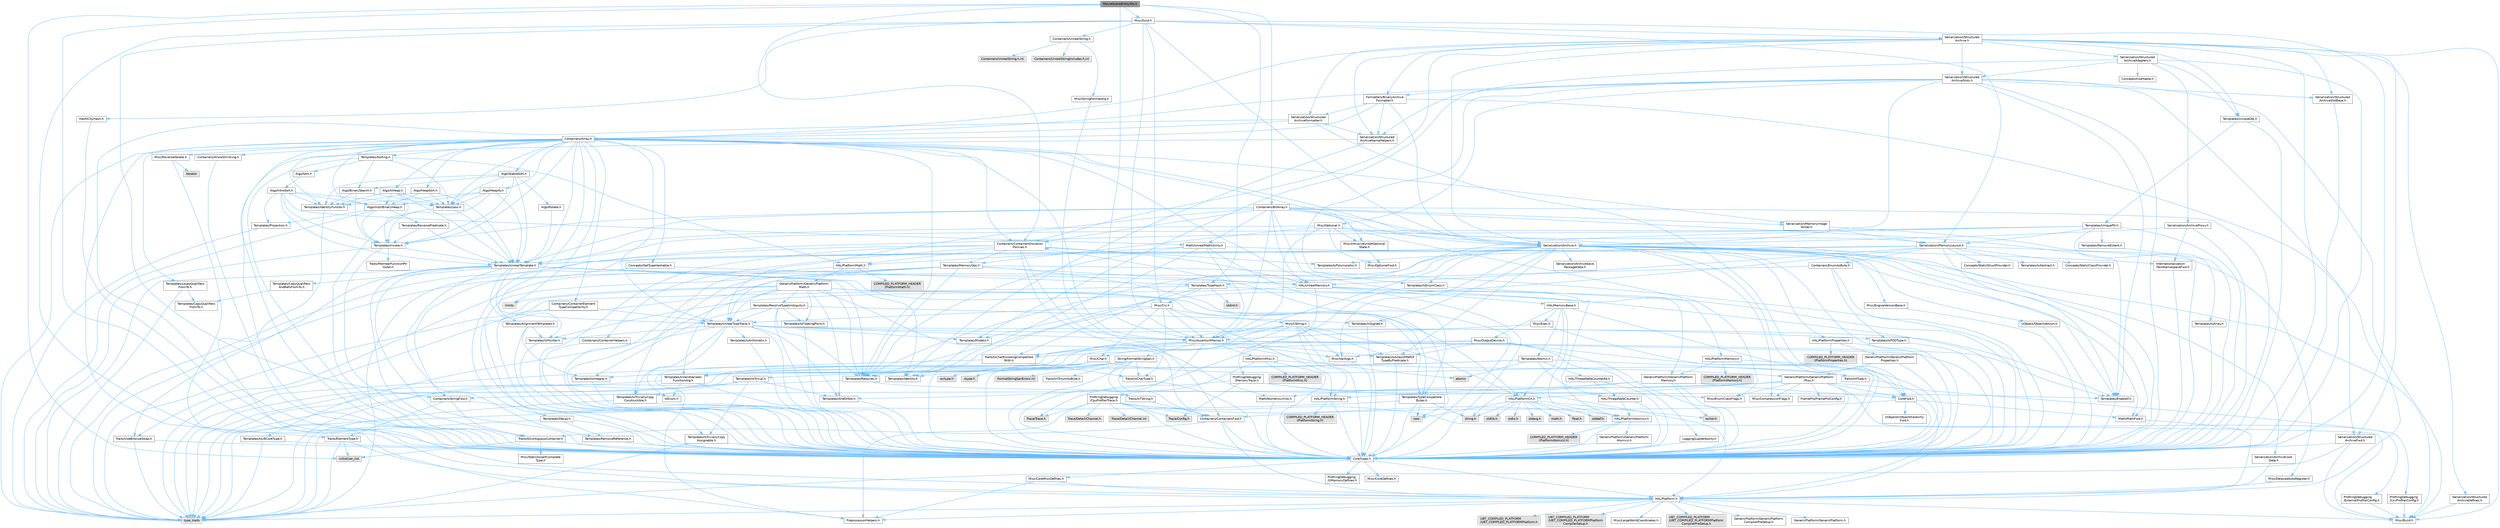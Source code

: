 digraph "MovieSceneEntityIDs.h"
{
 // INTERACTIVE_SVG=YES
 // LATEX_PDF_SIZE
  bgcolor="transparent";
  edge [fontname=Helvetica,fontsize=10,labelfontname=Helvetica,labelfontsize=10];
  node [fontname=Helvetica,fontsize=10,shape=box,height=0.2,width=0.4];
  Node1 [id="Node000001",label="MovieSceneEntityIDs.h",height=0.2,width=0.4,color="gray40", fillcolor="grey60", style="filled", fontcolor="black",tooltip=" "];
  Node1 -> Node2 [id="edge1_Node000001_Node000002",color="steelblue1",style="solid",tooltip=" "];
  Node2 [id="Node000002",label="Containers/BitArray.h",height=0.2,width=0.4,color="grey40", fillcolor="white", style="filled",URL="$d1/de4/BitArray_8h.html",tooltip=" "];
  Node2 -> Node3 [id="edge2_Node000002_Node000003",color="steelblue1",style="solid",tooltip=" "];
  Node3 [id="Node000003",label="Containers/ContainerAllocation\lPolicies.h",height=0.2,width=0.4,color="grey40", fillcolor="white", style="filled",URL="$d7/dff/ContainerAllocationPolicies_8h.html",tooltip=" "];
  Node3 -> Node4 [id="edge3_Node000003_Node000004",color="steelblue1",style="solid",tooltip=" "];
  Node4 [id="Node000004",label="CoreTypes.h",height=0.2,width=0.4,color="grey40", fillcolor="white", style="filled",URL="$dc/dec/CoreTypes_8h.html",tooltip=" "];
  Node4 -> Node5 [id="edge4_Node000004_Node000005",color="steelblue1",style="solid",tooltip=" "];
  Node5 [id="Node000005",label="HAL/Platform.h",height=0.2,width=0.4,color="grey40", fillcolor="white", style="filled",URL="$d9/dd0/Platform_8h.html",tooltip=" "];
  Node5 -> Node6 [id="edge5_Node000005_Node000006",color="steelblue1",style="solid",tooltip=" "];
  Node6 [id="Node000006",label="Misc/Build.h",height=0.2,width=0.4,color="grey40", fillcolor="white", style="filled",URL="$d3/dbb/Build_8h.html",tooltip=" "];
  Node5 -> Node7 [id="edge6_Node000005_Node000007",color="steelblue1",style="solid",tooltip=" "];
  Node7 [id="Node000007",label="Misc/LargeWorldCoordinates.h",height=0.2,width=0.4,color="grey40", fillcolor="white", style="filled",URL="$d2/dcb/LargeWorldCoordinates_8h.html",tooltip=" "];
  Node5 -> Node8 [id="edge7_Node000005_Node000008",color="steelblue1",style="solid",tooltip=" "];
  Node8 [id="Node000008",label="type_traits",height=0.2,width=0.4,color="grey60", fillcolor="#E0E0E0", style="filled",tooltip=" "];
  Node5 -> Node9 [id="edge8_Node000005_Node000009",color="steelblue1",style="solid",tooltip=" "];
  Node9 [id="Node000009",label="PreprocessorHelpers.h",height=0.2,width=0.4,color="grey40", fillcolor="white", style="filled",URL="$db/ddb/PreprocessorHelpers_8h.html",tooltip=" "];
  Node5 -> Node10 [id="edge9_Node000005_Node000010",color="steelblue1",style="solid",tooltip=" "];
  Node10 [id="Node000010",label="UBT_COMPILED_PLATFORM\l/UBT_COMPILED_PLATFORMPlatform\lCompilerPreSetup.h",height=0.2,width=0.4,color="grey60", fillcolor="#E0E0E0", style="filled",tooltip=" "];
  Node5 -> Node11 [id="edge10_Node000005_Node000011",color="steelblue1",style="solid",tooltip=" "];
  Node11 [id="Node000011",label="GenericPlatform/GenericPlatform\lCompilerPreSetup.h",height=0.2,width=0.4,color="grey40", fillcolor="white", style="filled",URL="$d9/dc8/GenericPlatformCompilerPreSetup_8h.html",tooltip=" "];
  Node5 -> Node12 [id="edge11_Node000005_Node000012",color="steelblue1",style="solid",tooltip=" "];
  Node12 [id="Node000012",label="GenericPlatform/GenericPlatform.h",height=0.2,width=0.4,color="grey40", fillcolor="white", style="filled",URL="$d6/d84/GenericPlatform_8h.html",tooltip=" "];
  Node5 -> Node13 [id="edge12_Node000005_Node000013",color="steelblue1",style="solid",tooltip=" "];
  Node13 [id="Node000013",label="UBT_COMPILED_PLATFORM\l/UBT_COMPILED_PLATFORMPlatform.h",height=0.2,width=0.4,color="grey60", fillcolor="#E0E0E0", style="filled",tooltip=" "];
  Node5 -> Node14 [id="edge13_Node000005_Node000014",color="steelblue1",style="solid",tooltip=" "];
  Node14 [id="Node000014",label="UBT_COMPILED_PLATFORM\l/UBT_COMPILED_PLATFORMPlatform\lCompilerSetup.h",height=0.2,width=0.4,color="grey60", fillcolor="#E0E0E0", style="filled",tooltip=" "];
  Node4 -> Node15 [id="edge14_Node000004_Node000015",color="steelblue1",style="solid",tooltip=" "];
  Node15 [id="Node000015",label="ProfilingDebugging\l/UMemoryDefines.h",height=0.2,width=0.4,color="grey40", fillcolor="white", style="filled",URL="$d2/da2/UMemoryDefines_8h.html",tooltip=" "];
  Node4 -> Node16 [id="edge15_Node000004_Node000016",color="steelblue1",style="solid",tooltip=" "];
  Node16 [id="Node000016",label="Misc/CoreMiscDefines.h",height=0.2,width=0.4,color="grey40", fillcolor="white", style="filled",URL="$da/d38/CoreMiscDefines_8h.html",tooltip=" "];
  Node16 -> Node5 [id="edge16_Node000016_Node000005",color="steelblue1",style="solid",tooltip=" "];
  Node16 -> Node9 [id="edge17_Node000016_Node000009",color="steelblue1",style="solid",tooltip=" "];
  Node4 -> Node17 [id="edge18_Node000004_Node000017",color="steelblue1",style="solid",tooltip=" "];
  Node17 [id="Node000017",label="Misc/CoreDefines.h",height=0.2,width=0.4,color="grey40", fillcolor="white", style="filled",URL="$d3/dd2/CoreDefines_8h.html",tooltip=" "];
  Node3 -> Node18 [id="edge19_Node000003_Node000018",color="steelblue1",style="solid",tooltip=" "];
  Node18 [id="Node000018",label="Containers/ContainerHelpers.h",height=0.2,width=0.4,color="grey40", fillcolor="white", style="filled",URL="$d7/d33/ContainerHelpers_8h.html",tooltip=" "];
  Node18 -> Node4 [id="edge20_Node000018_Node000004",color="steelblue1",style="solid",tooltip=" "];
  Node3 -> Node3 [id="edge21_Node000003_Node000003",color="steelblue1",style="solid",tooltip=" "];
  Node3 -> Node19 [id="edge22_Node000003_Node000019",color="steelblue1",style="solid",tooltip=" "];
  Node19 [id="Node000019",label="HAL/PlatformMath.h",height=0.2,width=0.4,color="grey40", fillcolor="white", style="filled",URL="$dc/d53/PlatformMath_8h.html",tooltip=" "];
  Node19 -> Node4 [id="edge23_Node000019_Node000004",color="steelblue1",style="solid",tooltip=" "];
  Node19 -> Node20 [id="edge24_Node000019_Node000020",color="steelblue1",style="solid",tooltip=" "];
  Node20 [id="Node000020",label="GenericPlatform/GenericPlatform\lMath.h",height=0.2,width=0.4,color="grey40", fillcolor="white", style="filled",URL="$d5/d79/GenericPlatformMath_8h.html",tooltip=" "];
  Node20 -> Node4 [id="edge25_Node000020_Node000004",color="steelblue1",style="solid",tooltip=" "];
  Node20 -> Node21 [id="edge26_Node000020_Node000021",color="steelblue1",style="solid",tooltip=" "];
  Node21 [id="Node000021",label="Containers/ContainersFwd.h",height=0.2,width=0.4,color="grey40", fillcolor="white", style="filled",URL="$d4/d0a/ContainersFwd_8h.html",tooltip=" "];
  Node21 -> Node5 [id="edge27_Node000021_Node000005",color="steelblue1",style="solid",tooltip=" "];
  Node21 -> Node4 [id="edge28_Node000021_Node000004",color="steelblue1",style="solid",tooltip=" "];
  Node21 -> Node22 [id="edge29_Node000021_Node000022",color="steelblue1",style="solid",tooltip=" "];
  Node22 [id="Node000022",label="Traits/IsContiguousContainer.h",height=0.2,width=0.4,color="grey40", fillcolor="white", style="filled",URL="$d5/d3c/IsContiguousContainer_8h.html",tooltip=" "];
  Node22 -> Node4 [id="edge30_Node000022_Node000004",color="steelblue1",style="solid",tooltip=" "];
  Node22 -> Node23 [id="edge31_Node000022_Node000023",color="steelblue1",style="solid",tooltip=" "];
  Node23 [id="Node000023",label="Misc/StaticAssertComplete\lType.h",height=0.2,width=0.4,color="grey40", fillcolor="white", style="filled",URL="$d5/d4e/StaticAssertCompleteType_8h.html",tooltip=" "];
  Node22 -> Node24 [id="edge32_Node000022_Node000024",color="steelblue1",style="solid",tooltip=" "];
  Node24 [id="Node000024",label="initializer_list",height=0.2,width=0.4,color="grey60", fillcolor="#E0E0E0", style="filled",tooltip=" "];
  Node20 -> Node25 [id="edge33_Node000020_Node000025",color="steelblue1",style="solid",tooltip=" "];
  Node25 [id="Node000025",label="HAL/PlatformCrt.h",height=0.2,width=0.4,color="grey40", fillcolor="white", style="filled",URL="$d8/d75/PlatformCrt_8h.html",tooltip=" "];
  Node25 -> Node26 [id="edge34_Node000025_Node000026",color="steelblue1",style="solid",tooltip=" "];
  Node26 [id="Node000026",label="new",height=0.2,width=0.4,color="grey60", fillcolor="#E0E0E0", style="filled",tooltip=" "];
  Node25 -> Node27 [id="edge35_Node000025_Node000027",color="steelblue1",style="solid",tooltip=" "];
  Node27 [id="Node000027",label="wchar.h",height=0.2,width=0.4,color="grey60", fillcolor="#E0E0E0", style="filled",tooltip=" "];
  Node25 -> Node28 [id="edge36_Node000025_Node000028",color="steelblue1",style="solid",tooltip=" "];
  Node28 [id="Node000028",label="stddef.h",height=0.2,width=0.4,color="grey60", fillcolor="#E0E0E0", style="filled",tooltip=" "];
  Node25 -> Node29 [id="edge37_Node000025_Node000029",color="steelblue1",style="solid",tooltip=" "];
  Node29 [id="Node000029",label="stdlib.h",height=0.2,width=0.4,color="grey60", fillcolor="#E0E0E0", style="filled",tooltip=" "];
  Node25 -> Node30 [id="edge38_Node000025_Node000030",color="steelblue1",style="solid",tooltip=" "];
  Node30 [id="Node000030",label="stdio.h",height=0.2,width=0.4,color="grey60", fillcolor="#E0E0E0", style="filled",tooltip=" "];
  Node25 -> Node31 [id="edge39_Node000025_Node000031",color="steelblue1",style="solid",tooltip=" "];
  Node31 [id="Node000031",label="stdarg.h",height=0.2,width=0.4,color="grey60", fillcolor="#E0E0E0", style="filled",tooltip=" "];
  Node25 -> Node32 [id="edge40_Node000025_Node000032",color="steelblue1",style="solid",tooltip=" "];
  Node32 [id="Node000032",label="math.h",height=0.2,width=0.4,color="grey60", fillcolor="#E0E0E0", style="filled",tooltip=" "];
  Node25 -> Node33 [id="edge41_Node000025_Node000033",color="steelblue1",style="solid",tooltip=" "];
  Node33 [id="Node000033",label="float.h",height=0.2,width=0.4,color="grey60", fillcolor="#E0E0E0", style="filled",tooltip=" "];
  Node25 -> Node34 [id="edge42_Node000025_Node000034",color="steelblue1",style="solid",tooltip=" "];
  Node34 [id="Node000034",label="string.h",height=0.2,width=0.4,color="grey60", fillcolor="#E0E0E0", style="filled",tooltip=" "];
  Node20 -> Node35 [id="edge43_Node000020_Node000035",color="steelblue1",style="solid",tooltip=" "];
  Node35 [id="Node000035",label="Templates/AndOrNot.h",height=0.2,width=0.4,color="grey40", fillcolor="white", style="filled",URL="$db/d0a/AndOrNot_8h.html",tooltip=" "];
  Node35 -> Node4 [id="edge44_Node000035_Node000004",color="steelblue1",style="solid",tooltip=" "];
  Node20 -> Node36 [id="edge45_Node000020_Node000036",color="steelblue1",style="solid",tooltip=" "];
  Node36 [id="Node000036",label="Templates/Decay.h",height=0.2,width=0.4,color="grey40", fillcolor="white", style="filled",URL="$dd/d0f/Decay_8h.html",tooltip=" "];
  Node36 -> Node4 [id="edge46_Node000036_Node000004",color="steelblue1",style="solid",tooltip=" "];
  Node36 -> Node37 [id="edge47_Node000036_Node000037",color="steelblue1",style="solid",tooltip=" "];
  Node37 [id="Node000037",label="Templates/RemoveReference.h",height=0.2,width=0.4,color="grey40", fillcolor="white", style="filled",URL="$da/dbe/RemoveReference_8h.html",tooltip=" "];
  Node37 -> Node4 [id="edge48_Node000037_Node000004",color="steelblue1",style="solid",tooltip=" "];
  Node36 -> Node8 [id="edge49_Node000036_Node000008",color="steelblue1",style="solid",tooltip=" "];
  Node20 -> Node38 [id="edge50_Node000020_Node000038",color="steelblue1",style="solid",tooltip=" "];
  Node38 [id="Node000038",label="Templates/IsFloatingPoint.h",height=0.2,width=0.4,color="grey40", fillcolor="white", style="filled",URL="$d3/d11/IsFloatingPoint_8h.html",tooltip=" "];
  Node38 -> Node4 [id="edge51_Node000038_Node000004",color="steelblue1",style="solid",tooltip=" "];
  Node20 -> Node39 [id="edge52_Node000020_Node000039",color="steelblue1",style="solid",tooltip=" "];
  Node39 [id="Node000039",label="Templates/UnrealTypeTraits.h",height=0.2,width=0.4,color="grey40", fillcolor="white", style="filled",URL="$d2/d2d/UnrealTypeTraits_8h.html",tooltip=" "];
  Node39 -> Node4 [id="edge53_Node000039_Node000004",color="steelblue1",style="solid",tooltip=" "];
  Node39 -> Node40 [id="edge54_Node000039_Node000040",color="steelblue1",style="solid",tooltip=" "];
  Node40 [id="Node000040",label="Templates/IsPointer.h",height=0.2,width=0.4,color="grey40", fillcolor="white", style="filled",URL="$d7/d05/IsPointer_8h.html",tooltip=" "];
  Node40 -> Node4 [id="edge55_Node000040_Node000004",color="steelblue1",style="solid",tooltip=" "];
  Node39 -> Node41 [id="edge56_Node000039_Node000041",color="steelblue1",style="solid",tooltip=" "];
  Node41 [id="Node000041",label="Misc/AssertionMacros.h",height=0.2,width=0.4,color="grey40", fillcolor="white", style="filled",URL="$d0/dfa/AssertionMacros_8h.html",tooltip=" "];
  Node41 -> Node4 [id="edge57_Node000041_Node000004",color="steelblue1",style="solid",tooltip=" "];
  Node41 -> Node5 [id="edge58_Node000041_Node000005",color="steelblue1",style="solid",tooltip=" "];
  Node41 -> Node42 [id="edge59_Node000041_Node000042",color="steelblue1",style="solid",tooltip=" "];
  Node42 [id="Node000042",label="HAL/PlatformMisc.h",height=0.2,width=0.4,color="grey40", fillcolor="white", style="filled",URL="$d0/df5/PlatformMisc_8h.html",tooltip=" "];
  Node42 -> Node4 [id="edge60_Node000042_Node000004",color="steelblue1",style="solid",tooltip=" "];
  Node42 -> Node43 [id="edge61_Node000042_Node000043",color="steelblue1",style="solid",tooltip=" "];
  Node43 [id="Node000043",label="GenericPlatform/GenericPlatform\lMisc.h",height=0.2,width=0.4,color="grey40", fillcolor="white", style="filled",URL="$db/d9a/GenericPlatformMisc_8h.html",tooltip=" "];
  Node43 -> Node44 [id="edge62_Node000043_Node000044",color="steelblue1",style="solid",tooltip=" "];
  Node44 [id="Node000044",label="Containers/StringFwd.h",height=0.2,width=0.4,color="grey40", fillcolor="white", style="filled",URL="$df/d37/StringFwd_8h.html",tooltip=" "];
  Node44 -> Node4 [id="edge63_Node000044_Node000004",color="steelblue1",style="solid",tooltip=" "];
  Node44 -> Node45 [id="edge64_Node000044_Node000045",color="steelblue1",style="solid",tooltip=" "];
  Node45 [id="Node000045",label="Traits/ElementType.h",height=0.2,width=0.4,color="grey40", fillcolor="white", style="filled",URL="$d5/d4f/ElementType_8h.html",tooltip=" "];
  Node45 -> Node5 [id="edge65_Node000045_Node000005",color="steelblue1",style="solid",tooltip=" "];
  Node45 -> Node24 [id="edge66_Node000045_Node000024",color="steelblue1",style="solid",tooltip=" "];
  Node45 -> Node8 [id="edge67_Node000045_Node000008",color="steelblue1",style="solid",tooltip=" "];
  Node44 -> Node22 [id="edge68_Node000044_Node000022",color="steelblue1",style="solid",tooltip=" "];
  Node43 -> Node46 [id="edge69_Node000043_Node000046",color="steelblue1",style="solid",tooltip=" "];
  Node46 [id="Node000046",label="CoreFwd.h",height=0.2,width=0.4,color="grey40", fillcolor="white", style="filled",URL="$d1/d1e/CoreFwd_8h.html",tooltip=" "];
  Node46 -> Node4 [id="edge70_Node000046_Node000004",color="steelblue1",style="solid",tooltip=" "];
  Node46 -> Node21 [id="edge71_Node000046_Node000021",color="steelblue1",style="solid",tooltip=" "];
  Node46 -> Node47 [id="edge72_Node000046_Node000047",color="steelblue1",style="solid",tooltip=" "];
  Node47 [id="Node000047",label="Math/MathFwd.h",height=0.2,width=0.4,color="grey40", fillcolor="white", style="filled",URL="$d2/d10/MathFwd_8h.html",tooltip=" "];
  Node47 -> Node5 [id="edge73_Node000047_Node000005",color="steelblue1",style="solid",tooltip=" "];
  Node46 -> Node48 [id="edge74_Node000046_Node000048",color="steelblue1",style="solid",tooltip=" "];
  Node48 [id="Node000048",label="UObject/UObjectHierarchy\lFwd.h",height=0.2,width=0.4,color="grey40", fillcolor="white", style="filled",URL="$d3/d13/UObjectHierarchyFwd_8h.html",tooltip=" "];
  Node43 -> Node4 [id="edge75_Node000043_Node000004",color="steelblue1",style="solid",tooltip=" "];
  Node43 -> Node49 [id="edge76_Node000043_Node000049",color="steelblue1",style="solid",tooltip=" "];
  Node49 [id="Node000049",label="FramePro/FrameProConfig.h",height=0.2,width=0.4,color="grey40", fillcolor="white", style="filled",URL="$d7/d90/FrameProConfig_8h.html",tooltip=" "];
  Node43 -> Node25 [id="edge77_Node000043_Node000025",color="steelblue1",style="solid",tooltip=" "];
  Node43 -> Node50 [id="edge78_Node000043_Node000050",color="steelblue1",style="solid",tooltip=" "];
  Node50 [id="Node000050",label="Math/NumericLimits.h",height=0.2,width=0.4,color="grey40", fillcolor="white", style="filled",URL="$df/d1b/NumericLimits_8h.html",tooltip=" "];
  Node50 -> Node4 [id="edge79_Node000050_Node000004",color="steelblue1",style="solid",tooltip=" "];
  Node43 -> Node51 [id="edge80_Node000043_Node000051",color="steelblue1",style="solid",tooltip=" "];
  Node51 [id="Node000051",label="Misc/CompressionFlags.h",height=0.2,width=0.4,color="grey40", fillcolor="white", style="filled",URL="$d9/d76/CompressionFlags_8h.html",tooltip=" "];
  Node43 -> Node52 [id="edge81_Node000043_Node000052",color="steelblue1",style="solid",tooltip=" "];
  Node52 [id="Node000052",label="Misc/EnumClassFlags.h",height=0.2,width=0.4,color="grey40", fillcolor="white", style="filled",URL="$d8/de7/EnumClassFlags_8h.html",tooltip=" "];
  Node43 -> Node53 [id="edge82_Node000043_Node000053",color="steelblue1",style="solid",tooltip=" "];
  Node53 [id="Node000053",label="ProfilingDebugging\l/CsvProfilerConfig.h",height=0.2,width=0.4,color="grey40", fillcolor="white", style="filled",URL="$d3/d88/CsvProfilerConfig_8h.html",tooltip=" "];
  Node53 -> Node6 [id="edge83_Node000053_Node000006",color="steelblue1",style="solid",tooltip=" "];
  Node43 -> Node54 [id="edge84_Node000043_Node000054",color="steelblue1",style="solid",tooltip=" "];
  Node54 [id="Node000054",label="ProfilingDebugging\l/ExternalProfilerConfig.h",height=0.2,width=0.4,color="grey40", fillcolor="white", style="filled",URL="$d3/dbb/ExternalProfilerConfig_8h.html",tooltip=" "];
  Node54 -> Node6 [id="edge85_Node000054_Node000006",color="steelblue1",style="solid",tooltip=" "];
  Node42 -> Node55 [id="edge86_Node000042_Node000055",color="steelblue1",style="solid",tooltip=" "];
  Node55 [id="Node000055",label="COMPILED_PLATFORM_HEADER\l(PlatformMisc.h)",height=0.2,width=0.4,color="grey60", fillcolor="#E0E0E0", style="filled",tooltip=" "];
  Node42 -> Node56 [id="edge87_Node000042_Node000056",color="steelblue1",style="solid",tooltip=" "];
  Node56 [id="Node000056",label="ProfilingDebugging\l/CpuProfilerTrace.h",height=0.2,width=0.4,color="grey40", fillcolor="white", style="filled",URL="$da/dcb/CpuProfilerTrace_8h.html",tooltip=" "];
  Node56 -> Node4 [id="edge88_Node000056_Node000004",color="steelblue1",style="solid",tooltip=" "];
  Node56 -> Node21 [id="edge89_Node000056_Node000021",color="steelblue1",style="solid",tooltip=" "];
  Node56 -> Node57 [id="edge90_Node000056_Node000057",color="steelblue1",style="solid",tooltip=" "];
  Node57 [id="Node000057",label="HAL/PlatformAtomics.h",height=0.2,width=0.4,color="grey40", fillcolor="white", style="filled",URL="$d3/d36/PlatformAtomics_8h.html",tooltip=" "];
  Node57 -> Node4 [id="edge91_Node000057_Node000004",color="steelblue1",style="solid",tooltip=" "];
  Node57 -> Node58 [id="edge92_Node000057_Node000058",color="steelblue1",style="solid",tooltip=" "];
  Node58 [id="Node000058",label="GenericPlatform/GenericPlatform\lAtomics.h",height=0.2,width=0.4,color="grey40", fillcolor="white", style="filled",URL="$da/d72/GenericPlatformAtomics_8h.html",tooltip=" "];
  Node58 -> Node4 [id="edge93_Node000058_Node000004",color="steelblue1",style="solid",tooltip=" "];
  Node57 -> Node59 [id="edge94_Node000057_Node000059",color="steelblue1",style="solid",tooltip=" "];
  Node59 [id="Node000059",label="COMPILED_PLATFORM_HEADER\l(PlatformAtomics.h)",height=0.2,width=0.4,color="grey60", fillcolor="#E0E0E0", style="filled",tooltip=" "];
  Node56 -> Node9 [id="edge95_Node000056_Node000009",color="steelblue1",style="solid",tooltip=" "];
  Node56 -> Node6 [id="edge96_Node000056_Node000006",color="steelblue1",style="solid",tooltip=" "];
  Node56 -> Node60 [id="edge97_Node000056_Node000060",color="steelblue1",style="solid",tooltip=" "];
  Node60 [id="Node000060",label="Trace/Config.h",height=0.2,width=0.4,color="grey60", fillcolor="#E0E0E0", style="filled",tooltip=" "];
  Node56 -> Node61 [id="edge98_Node000056_Node000061",color="steelblue1",style="solid",tooltip=" "];
  Node61 [id="Node000061",label="Trace/Detail/Channel.h",height=0.2,width=0.4,color="grey60", fillcolor="#E0E0E0", style="filled",tooltip=" "];
  Node56 -> Node62 [id="edge99_Node000056_Node000062",color="steelblue1",style="solid",tooltip=" "];
  Node62 [id="Node000062",label="Trace/Detail/Channel.inl",height=0.2,width=0.4,color="grey60", fillcolor="#E0E0E0", style="filled",tooltip=" "];
  Node56 -> Node63 [id="edge100_Node000056_Node000063",color="steelblue1",style="solid",tooltip=" "];
  Node63 [id="Node000063",label="Trace/Trace.h",height=0.2,width=0.4,color="grey60", fillcolor="#E0E0E0", style="filled",tooltip=" "];
  Node41 -> Node9 [id="edge101_Node000041_Node000009",color="steelblue1",style="solid",tooltip=" "];
  Node41 -> Node64 [id="edge102_Node000041_Node000064",color="steelblue1",style="solid",tooltip=" "];
  Node64 [id="Node000064",label="Templates/EnableIf.h",height=0.2,width=0.4,color="grey40", fillcolor="white", style="filled",URL="$d7/d60/EnableIf_8h.html",tooltip=" "];
  Node64 -> Node4 [id="edge103_Node000064_Node000004",color="steelblue1",style="solid",tooltip=" "];
  Node41 -> Node65 [id="edge104_Node000041_Node000065",color="steelblue1",style="solid",tooltip=" "];
  Node65 [id="Node000065",label="Templates/IsArrayOrRefOf\lTypeByPredicate.h",height=0.2,width=0.4,color="grey40", fillcolor="white", style="filled",URL="$d6/da1/IsArrayOrRefOfTypeByPredicate_8h.html",tooltip=" "];
  Node65 -> Node4 [id="edge105_Node000065_Node000004",color="steelblue1",style="solid",tooltip=" "];
  Node41 -> Node66 [id="edge106_Node000041_Node000066",color="steelblue1",style="solid",tooltip=" "];
  Node66 [id="Node000066",label="Templates/IsValidVariadic\lFunctionArg.h",height=0.2,width=0.4,color="grey40", fillcolor="white", style="filled",URL="$d0/dc8/IsValidVariadicFunctionArg_8h.html",tooltip=" "];
  Node66 -> Node4 [id="edge107_Node000066_Node000004",color="steelblue1",style="solid",tooltip=" "];
  Node66 -> Node67 [id="edge108_Node000066_Node000067",color="steelblue1",style="solid",tooltip=" "];
  Node67 [id="Node000067",label="IsEnum.h",height=0.2,width=0.4,color="grey40", fillcolor="white", style="filled",URL="$d4/de5/IsEnum_8h.html",tooltip=" "];
  Node66 -> Node8 [id="edge109_Node000066_Node000008",color="steelblue1",style="solid",tooltip=" "];
  Node41 -> Node68 [id="edge110_Node000041_Node000068",color="steelblue1",style="solid",tooltip=" "];
  Node68 [id="Node000068",label="Traits/IsCharEncodingCompatible\lWith.h",height=0.2,width=0.4,color="grey40", fillcolor="white", style="filled",URL="$df/dd1/IsCharEncodingCompatibleWith_8h.html",tooltip=" "];
  Node68 -> Node8 [id="edge111_Node000068_Node000008",color="steelblue1",style="solid",tooltip=" "];
  Node68 -> Node69 [id="edge112_Node000068_Node000069",color="steelblue1",style="solid",tooltip=" "];
  Node69 [id="Node000069",label="Traits/IsCharType.h",height=0.2,width=0.4,color="grey40", fillcolor="white", style="filled",URL="$db/d51/IsCharType_8h.html",tooltip=" "];
  Node69 -> Node4 [id="edge113_Node000069_Node000004",color="steelblue1",style="solid",tooltip=" "];
  Node41 -> Node70 [id="edge114_Node000041_Node000070",color="steelblue1",style="solid",tooltip=" "];
  Node70 [id="Node000070",label="Misc/VarArgs.h",height=0.2,width=0.4,color="grey40", fillcolor="white", style="filled",URL="$d5/d6f/VarArgs_8h.html",tooltip=" "];
  Node70 -> Node4 [id="edge115_Node000070_Node000004",color="steelblue1",style="solid",tooltip=" "];
  Node41 -> Node71 [id="edge116_Node000041_Node000071",color="steelblue1",style="solid",tooltip=" "];
  Node71 [id="Node000071",label="String/FormatStringSan.h",height=0.2,width=0.4,color="grey40", fillcolor="white", style="filled",URL="$d3/d8b/FormatStringSan_8h.html",tooltip=" "];
  Node71 -> Node8 [id="edge117_Node000071_Node000008",color="steelblue1",style="solid",tooltip=" "];
  Node71 -> Node4 [id="edge118_Node000071_Node000004",color="steelblue1",style="solid",tooltip=" "];
  Node71 -> Node72 [id="edge119_Node000071_Node000072",color="steelblue1",style="solid",tooltip=" "];
  Node72 [id="Node000072",label="Templates/Requires.h",height=0.2,width=0.4,color="grey40", fillcolor="white", style="filled",URL="$dc/d96/Requires_8h.html",tooltip=" "];
  Node72 -> Node64 [id="edge120_Node000072_Node000064",color="steelblue1",style="solid",tooltip=" "];
  Node72 -> Node8 [id="edge121_Node000072_Node000008",color="steelblue1",style="solid",tooltip=" "];
  Node71 -> Node73 [id="edge122_Node000071_Node000073",color="steelblue1",style="solid",tooltip=" "];
  Node73 [id="Node000073",label="Templates/Identity.h",height=0.2,width=0.4,color="grey40", fillcolor="white", style="filled",URL="$d0/dd5/Identity_8h.html",tooltip=" "];
  Node71 -> Node66 [id="edge123_Node000071_Node000066",color="steelblue1",style="solid",tooltip=" "];
  Node71 -> Node69 [id="edge124_Node000071_Node000069",color="steelblue1",style="solid",tooltip=" "];
  Node71 -> Node74 [id="edge125_Node000071_Node000074",color="steelblue1",style="solid",tooltip=" "];
  Node74 [id="Node000074",label="Traits/IsTEnumAsByte.h",height=0.2,width=0.4,color="grey40", fillcolor="white", style="filled",URL="$d1/de6/IsTEnumAsByte_8h.html",tooltip=" "];
  Node71 -> Node75 [id="edge126_Node000071_Node000075",color="steelblue1",style="solid",tooltip=" "];
  Node75 [id="Node000075",label="Traits/IsTString.h",height=0.2,width=0.4,color="grey40", fillcolor="white", style="filled",URL="$d0/df8/IsTString_8h.html",tooltip=" "];
  Node75 -> Node21 [id="edge127_Node000075_Node000021",color="steelblue1",style="solid",tooltip=" "];
  Node71 -> Node21 [id="edge128_Node000071_Node000021",color="steelblue1",style="solid",tooltip=" "];
  Node71 -> Node76 [id="edge129_Node000071_Node000076",color="steelblue1",style="solid",tooltip=" "];
  Node76 [id="Node000076",label="FormatStringSanErrors.inl",height=0.2,width=0.4,color="grey60", fillcolor="#E0E0E0", style="filled",tooltip=" "];
  Node41 -> Node77 [id="edge130_Node000041_Node000077",color="steelblue1",style="solid",tooltip=" "];
  Node77 [id="Node000077",label="atomic",height=0.2,width=0.4,color="grey60", fillcolor="#E0E0E0", style="filled",tooltip=" "];
  Node39 -> Node35 [id="edge131_Node000039_Node000035",color="steelblue1",style="solid",tooltip=" "];
  Node39 -> Node64 [id="edge132_Node000039_Node000064",color="steelblue1",style="solid",tooltip=" "];
  Node39 -> Node78 [id="edge133_Node000039_Node000078",color="steelblue1",style="solid",tooltip=" "];
  Node78 [id="Node000078",label="Templates/IsArithmetic.h",height=0.2,width=0.4,color="grey40", fillcolor="white", style="filled",URL="$d2/d5d/IsArithmetic_8h.html",tooltip=" "];
  Node78 -> Node4 [id="edge134_Node000078_Node000004",color="steelblue1",style="solid",tooltip=" "];
  Node39 -> Node67 [id="edge135_Node000039_Node000067",color="steelblue1",style="solid",tooltip=" "];
  Node39 -> Node79 [id="edge136_Node000039_Node000079",color="steelblue1",style="solid",tooltip=" "];
  Node79 [id="Node000079",label="Templates/Models.h",height=0.2,width=0.4,color="grey40", fillcolor="white", style="filled",URL="$d3/d0c/Models_8h.html",tooltip=" "];
  Node79 -> Node73 [id="edge137_Node000079_Node000073",color="steelblue1",style="solid",tooltip=" "];
  Node39 -> Node80 [id="edge138_Node000039_Node000080",color="steelblue1",style="solid",tooltip=" "];
  Node80 [id="Node000080",label="Templates/IsPODType.h",height=0.2,width=0.4,color="grey40", fillcolor="white", style="filled",URL="$d7/db1/IsPODType_8h.html",tooltip=" "];
  Node80 -> Node4 [id="edge139_Node000080_Node000004",color="steelblue1",style="solid",tooltip=" "];
  Node39 -> Node81 [id="edge140_Node000039_Node000081",color="steelblue1",style="solid",tooltip=" "];
  Node81 [id="Node000081",label="Templates/IsUECoreType.h",height=0.2,width=0.4,color="grey40", fillcolor="white", style="filled",URL="$d1/db8/IsUECoreType_8h.html",tooltip=" "];
  Node81 -> Node4 [id="edge141_Node000081_Node000004",color="steelblue1",style="solid",tooltip=" "];
  Node81 -> Node8 [id="edge142_Node000081_Node000008",color="steelblue1",style="solid",tooltip=" "];
  Node39 -> Node82 [id="edge143_Node000039_Node000082",color="steelblue1",style="solid",tooltip=" "];
  Node82 [id="Node000082",label="Templates/IsTriviallyCopy\lConstructible.h",height=0.2,width=0.4,color="grey40", fillcolor="white", style="filled",URL="$d3/d78/IsTriviallyCopyConstructible_8h.html",tooltip=" "];
  Node82 -> Node4 [id="edge144_Node000082_Node000004",color="steelblue1",style="solid",tooltip=" "];
  Node82 -> Node8 [id="edge145_Node000082_Node000008",color="steelblue1",style="solid",tooltip=" "];
  Node20 -> Node72 [id="edge146_Node000020_Node000072",color="steelblue1",style="solid",tooltip=" "];
  Node20 -> Node83 [id="edge147_Node000020_Node000083",color="steelblue1",style="solid",tooltip=" "];
  Node83 [id="Node000083",label="Templates/ResolveTypeAmbiguity.h",height=0.2,width=0.4,color="grey40", fillcolor="white", style="filled",URL="$df/d1f/ResolveTypeAmbiguity_8h.html",tooltip=" "];
  Node83 -> Node4 [id="edge148_Node000083_Node000004",color="steelblue1",style="solid",tooltip=" "];
  Node83 -> Node38 [id="edge149_Node000083_Node000038",color="steelblue1",style="solid",tooltip=" "];
  Node83 -> Node39 [id="edge150_Node000083_Node000039",color="steelblue1",style="solid",tooltip=" "];
  Node83 -> Node84 [id="edge151_Node000083_Node000084",color="steelblue1",style="solid",tooltip=" "];
  Node84 [id="Node000084",label="Templates/IsSigned.h",height=0.2,width=0.4,color="grey40", fillcolor="white", style="filled",URL="$d8/dd8/IsSigned_8h.html",tooltip=" "];
  Node84 -> Node4 [id="edge152_Node000084_Node000004",color="steelblue1",style="solid",tooltip=" "];
  Node83 -> Node85 [id="edge153_Node000083_Node000085",color="steelblue1",style="solid",tooltip=" "];
  Node85 [id="Node000085",label="Templates/IsIntegral.h",height=0.2,width=0.4,color="grey40", fillcolor="white", style="filled",URL="$da/d64/IsIntegral_8h.html",tooltip=" "];
  Node85 -> Node4 [id="edge154_Node000085_Node000004",color="steelblue1",style="solid",tooltip=" "];
  Node83 -> Node72 [id="edge155_Node000083_Node000072",color="steelblue1",style="solid",tooltip=" "];
  Node20 -> Node86 [id="edge156_Node000020_Node000086",color="steelblue1",style="solid",tooltip=" "];
  Node86 [id="Node000086",label="Templates/TypeCompatible\lBytes.h",height=0.2,width=0.4,color="grey40", fillcolor="white", style="filled",URL="$df/d0a/TypeCompatibleBytes_8h.html",tooltip=" "];
  Node86 -> Node4 [id="edge157_Node000086_Node000004",color="steelblue1",style="solid",tooltip=" "];
  Node86 -> Node34 [id="edge158_Node000086_Node000034",color="steelblue1",style="solid",tooltip=" "];
  Node86 -> Node26 [id="edge159_Node000086_Node000026",color="steelblue1",style="solid",tooltip=" "];
  Node86 -> Node8 [id="edge160_Node000086_Node000008",color="steelblue1",style="solid",tooltip=" "];
  Node20 -> Node87 [id="edge161_Node000020_Node000087",color="steelblue1",style="solid",tooltip=" "];
  Node87 [id="Node000087",label="limits",height=0.2,width=0.4,color="grey60", fillcolor="#E0E0E0", style="filled",tooltip=" "];
  Node20 -> Node8 [id="edge162_Node000020_Node000008",color="steelblue1",style="solid",tooltip=" "];
  Node19 -> Node88 [id="edge163_Node000019_Node000088",color="steelblue1",style="solid",tooltip=" "];
  Node88 [id="Node000088",label="COMPILED_PLATFORM_HEADER\l(PlatformMath.h)",height=0.2,width=0.4,color="grey60", fillcolor="#E0E0E0", style="filled",tooltip=" "];
  Node3 -> Node89 [id="edge164_Node000003_Node000089",color="steelblue1",style="solid",tooltip=" "];
  Node89 [id="Node000089",label="HAL/UnrealMemory.h",height=0.2,width=0.4,color="grey40", fillcolor="white", style="filled",URL="$d9/d96/UnrealMemory_8h.html",tooltip=" "];
  Node89 -> Node4 [id="edge165_Node000089_Node000004",color="steelblue1",style="solid",tooltip=" "];
  Node89 -> Node90 [id="edge166_Node000089_Node000090",color="steelblue1",style="solid",tooltip=" "];
  Node90 [id="Node000090",label="GenericPlatform/GenericPlatform\lMemory.h",height=0.2,width=0.4,color="grey40", fillcolor="white", style="filled",URL="$dd/d22/GenericPlatformMemory_8h.html",tooltip=" "];
  Node90 -> Node46 [id="edge167_Node000090_Node000046",color="steelblue1",style="solid",tooltip=" "];
  Node90 -> Node4 [id="edge168_Node000090_Node000004",color="steelblue1",style="solid",tooltip=" "];
  Node90 -> Node91 [id="edge169_Node000090_Node000091",color="steelblue1",style="solid",tooltip=" "];
  Node91 [id="Node000091",label="HAL/PlatformString.h",height=0.2,width=0.4,color="grey40", fillcolor="white", style="filled",URL="$db/db5/PlatformString_8h.html",tooltip=" "];
  Node91 -> Node4 [id="edge170_Node000091_Node000004",color="steelblue1",style="solid",tooltip=" "];
  Node91 -> Node92 [id="edge171_Node000091_Node000092",color="steelblue1",style="solid",tooltip=" "];
  Node92 [id="Node000092",label="COMPILED_PLATFORM_HEADER\l(PlatformString.h)",height=0.2,width=0.4,color="grey60", fillcolor="#E0E0E0", style="filled",tooltip=" "];
  Node90 -> Node34 [id="edge172_Node000090_Node000034",color="steelblue1",style="solid",tooltip=" "];
  Node90 -> Node27 [id="edge173_Node000090_Node000027",color="steelblue1",style="solid",tooltip=" "];
  Node89 -> Node93 [id="edge174_Node000089_Node000093",color="steelblue1",style="solid",tooltip=" "];
  Node93 [id="Node000093",label="HAL/MemoryBase.h",height=0.2,width=0.4,color="grey40", fillcolor="white", style="filled",URL="$d6/d9f/MemoryBase_8h.html",tooltip=" "];
  Node93 -> Node4 [id="edge175_Node000093_Node000004",color="steelblue1",style="solid",tooltip=" "];
  Node93 -> Node57 [id="edge176_Node000093_Node000057",color="steelblue1",style="solid",tooltip=" "];
  Node93 -> Node25 [id="edge177_Node000093_Node000025",color="steelblue1",style="solid",tooltip=" "];
  Node93 -> Node94 [id="edge178_Node000093_Node000094",color="steelblue1",style="solid",tooltip=" "];
  Node94 [id="Node000094",label="Misc/Exec.h",height=0.2,width=0.4,color="grey40", fillcolor="white", style="filled",URL="$de/ddb/Exec_8h.html",tooltip=" "];
  Node94 -> Node4 [id="edge179_Node000094_Node000004",color="steelblue1",style="solid",tooltip=" "];
  Node94 -> Node41 [id="edge180_Node000094_Node000041",color="steelblue1",style="solid",tooltip=" "];
  Node93 -> Node95 [id="edge181_Node000093_Node000095",color="steelblue1",style="solid",tooltip=" "];
  Node95 [id="Node000095",label="Misc/OutputDevice.h",height=0.2,width=0.4,color="grey40", fillcolor="white", style="filled",URL="$d7/d32/OutputDevice_8h.html",tooltip=" "];
  Node95 -> Node46 [id="edge182_Node000095_Node000046",color="steelblue1",style="solid",tooltip=" "];
  Node95 -> Node4 [id="edge183_Node000095_Node000004",color="steelblue1",style="solid",tooltip=" "];
  Node95 -> Node96 [id="edge184_Node000095_Node000096",color="steelblue1",style="solid",tooltip=" "];
  Node96 [id="Node000096",label="Logging/LogVerbosity.h",height=0.2,width=0.4,color="grey40", fillcolor="white", style="filled",URL="$d2/d8f/LogVerbosity_8h.html",tooltip=" "];
  Node96 -> Node4 [id="edge185_Node000096_Node000004",color="steelblue1",style="solid",tooltip=" "];
  Node95 -> Node70 [id="edge186_Node000095_Node000070",color="steelblue1",style="solid",tooltip=" "];
  Node95 -> Node65 [id="edge187_Node000095_Node000065",color="steelblue1",style="solid",tooltip=" "];
  Node95 -> Node66 [id="edge188_Node000095_Node000066",color="steelblue1",style="solid",tooltip=" "];
  Node95 -> Node68 [id="edge189_Node000095_Node000068",color="steelblue1",style="solid",tooltip=" "];
  Node93 -> Node97 [id="edge190_Node000093_Node000097",color="steelblue1",style="solid",tooltip=" "];
  Node97 [id="Node000097",label="Templates/Atomic.h",height=0.2,width=0.4,color="grey40", fillcolor="white", style="filled",URL="$d3/d91/Atomic_8h.html",tooltip=" "];
  Node97 -> Node98 [id="edge191_Node000097_Node000098",color="steelblue1",style="solid",tooltip=" "];
  Node98 [id="Node000098",label="HAL/ThreadSafeCounter.h",height=0.2,width=0.4,color="grey40", fillcolor="white", style="filled",URL="$dc/dc9/ThreadSafeCounter_8h.html",tooltip=" "];
  Node98 -> Node4 [id="edge192_Node000098_Node000004",color="steelblue1",style="solid",tooltip=" "];
  Node98 -> Node57 [id="edge193_Node000098_Node000057",color="steelblue1",style="solid",tooltip=" "];
  Node97 -> Node99 [id="edge194_Node000097_Node000099",color="steelblue1",style="solid",tooltip=" "];
  Node99 [id="Node000099",label="HAL/ThreadSafeCounter64.h",height=0.2,width=0.4,color="grey40", fillcolor="white", style="filled",URL="$d0/d12/ThreadSafeCounter64_8h.html",tooltip=" "];
  Node99 -> Node4 [id="edge195_Node000099_Node000004",color="steelblue1",style="solid",tooltip=" "];
  Node99 -> Node98 [id="edge196_Node000099_Node000098",color="steelblue1",style="solid",tooltip=" "];
  Node97 -> Node85 [id="edge197_Node000097_Node000085",color="steelblue1",style="solid",tooltip=" "];
  Node97 -> Node100 [id="edge198_Node000097_Node000100",color="steelblue1",style="solid",tooltip=" "];
  Node100 [id="Node000100",label="Templates/IsTrivial.h",height=0.2,width=0.4,color="grey40", fillcolor="white", style="filled",URL="$da/d4c/IsTrivial_8h.html",tooltip=" "];
  Node100 -> Node35 [id="edge199_Node000100_Node000035",color="steelblue1",style="solid",tooltip=" "];
  Node100 -> Node82 [id="edge200_Node000100_Node000082",color="steelblue1",style="solid",tooltip=" "];
  Node100 -> Node101 [id="edge201_Node000100_Node000101",color="steelblue1",style="solid",tooltip=" "];
  Node101 [id="Node000101",label="Templates/IsTriviallyCopy\lAssignable.h",height=0.2,width=0.4,color="grey40", fillcolor="white", style="filled",URL="$d2/df2/IsTriviallyCopyAssignable_8h.html",tooltip=" "];
  Node101 -> Node4 [id="edge202_Node000101_Node000004",color="steelblue1",style="solid",tooltip=" "];
  Node101 -> Node8 [id="edge203_Node000101_Node000008",color="steelblue1",style="solid",tooltip=" "];
  Node100 -> Node8 [id="edge204_Node000100_Node000008",color="steelblue1",style="solid",tooltip=" "];
  Node97 -> Node102 [id="edge205_Node000097_Node000102",color="steelblue1",style="solid",tooltip=" "];
  Node102 [id="Node000102",label="Traits/IntType.h",height=0.2,width=0.4,color="grey40", fillcolor="white", style="filled",URL="$d7/deb/IntType_8h.html",tooltip=" "];
  Node102 -> Node5 [id="edge206_Node000102_Node000005",color="steelblue1",style="solid",tooltip=" "];
  Node97 -> Node77 [id="edge207_Node000097_Node000077",color="steelblue1",style="solid",tooltip=" "];
  Node89 -> Node103 [id="edge208_Node000089_Node000103",color="steelblue1",style="solid",tooltip=" "];
  Node103 [id="Node000103",label="HAL/PlatformMemory.h",height=0.2,width=0.4,color="grey40", fillcolor="white", style="filled",URL="$de/d68/PlatformMemory_8h.html",tooltip=" "];
  Node103 -> Node4 [id="edge209_Node000103_Node000004",color="steelblue1",style="solid",tooltip=" "];
  Node103 -> Node90 [id="edge210_Node000103_Node000090",color="steelblue1",style="solid",tooltip=" "];
  Node103 -> Node104 [id="edge211_Node000103_Node000104",color="steelblue1",style="solid",tooltip=" "];
  Node104 [id="Node000104",label="COMPILED_PLATFORM_HEADER\l(PlatformMemory.h)",height=0.2,width=0.4,color="grey60", fillcolor="#E0E0E0", style="filled",tooltip=" "];
  Node89 -> Node105 [id="edge212_Node000089_Node000105",color="steelblue1",style="solid",tooltip=" "];
  Node105 [id="Node000105",label="ProfilingDebugging\l/MemoryTrace.h",height=0.2,width=0.4,color="grey40", fillcolor="white", style="filled",URL="$da/dd7/MemoryTrace_8h.html",tooltip=" "];
  Node105 -> Node5 [id="edge213_Node000105_Node000005",color="steelblue1",style="solid",tooltip=" "];
  Node105 -> Node52 [id="edge214_Node000105_Node000052",color="steelblue1",style="solid",tooltip=" "];
  Node105 -> Node60 [id="edge215_Node000105_Node000060",color="steelblue1",style="solid",tooltip=" "];
  Node105 -> Node63 [id="edge216_Node000105_Node000063",color="steelblue1",style="solid",tooltip=" "];
  Node89 -> Node40 [id="edge217_Node000089_Node000040",color="steelblue1",style="solid",tooltip=" "];
  Node3 -> Node50 [id="edge218_Node000003_Node000050",color="steelblue1",style="solid",tooltip=" "];
  Node3 -> Node41 [id="edge219_Node000003_Node000041",color="steelblue1",style="solid",tooltip=" "];
  Node3 -> Node106 [id="edge220_Node000003_Node000106",color="steelblue1",style="solid",tooltip=" "];
  Node106 [id="Node000106",label="Templates/IsPolymorphic.h",height=0.2,width=0.4,color="grey40", fillcolor="white", style="filled",URL="$dc/d20/IsPolymorphic_8h.html",tooltip=" "];
  Node3 -> Node107 [id="edge221_Node000003_Node000107",color="steelblue1",style="solid",tooltip=" "];
  Node107 [id="Node000107",label="Templates/MemoryOps.h",height=0.2,width=0.4,color="grey40", fillcolor="white", style="filled",URL="$db/dea/MemoryOps_8h.html",tooltip=" "];
  Node107 -> Node4 [id="edge222_Node000107_Node000004",color="steelblue1",style="solid",tooltip=" "];
  Node107 -> Node89 [id="edge223_Node000107_Node000089",color="steelblue1",style="solid",tooltip=" "];
  Node107 -> Node101 [id="edge224_Node000107_Node000101",color="steelblue1",style="solid",tooltip=" "];
  Node107 -> Node82 [id="edge225_Node000107_Node000082",color="steelblue1",style="solid",tooltip=" "];
  Node107 -> Node72 [id="edge226_Node000107_Node000072",color="steelblue1",style="solid",tooltip=" "];
  Node107 -> Node39 [id="edge227_Node000107_Node000039",color="steelblue1",style="solid",tooltip=" "];
  Node107 -> Node108 [id="edge228_Node000107_Node000108",color="steelblue1",style="solid",tooltip=" "];
  Node108 [id="Node000108",label="Traits/UseBitwiseSwap.h",height=0.2,width=0.4,color="grey40", fillcolor="white", style="filled",URL="$db/df3/UseBitwiseSwap_8h.html",tooltip=" "];
  Node108 -> Node4 [id="edge229_Node000108_Node000004",color="steelblue1",style="solid",tooltip=" "];
  Node108 -> Node8 [id="edge230_Node000108_Node000008",color="steelblue1",style="solid",tooltip=" "];
  Node107 -> Node26 [id="edge231_Node000107_Node000026",color="steelblue1",style="solid",tooltip=" "];
  Node107 -> Node8 [id="edge232_Node000107_Node000008",color="steelblue1",style="solid",tooltip=" "];
  Node3 -> Node86 [id="edge233_Node000003_Node000086",color="steelblue1",style="solid",tooltip=" "];
  Node3 -> Node8 [id="edge234_Node000003_Node000008",color="steelblue1",style="solid",tooltip=" "];
  Node2 -> Node4 [id="edge235_Node000002_Node000004",color="steelblue1",style="solid",tooltip=" "];
  Node2 -> Node57 [id="edge236_Node000002_Node000057",color="steelblue1",style="solid",tooltip=" "];
  Node2 -> Node89 [id="edge237_Node000002_Node000089",color="steelblue1",style="solid",tooltip=" "];
  Node2 -> Node109 [id="edge238_Node000002_Node000109",color="steelblue1",style="solid",tooltip=" "];
  Node109 [id="Node000109",label="Math/UnrealMathUtility.h",height=0.2,width=0.4,color="grey40", fillcolor="white", style="filled",URL="$db/db8/UnrealMathUtility_8h.html",tooltip=" "];
  Node109 -> Node4 [id="edge239_Node000109_Node000004",color="steelblue1",style="solid",tooltip=" "];
  Node109 -> Node41 [id="edge240_Node000109_Node000041",color="steelblue1",style="solid",tooltip=" "];
  Node109 -> Node19 [id="edge241_Node000109_Node000019",color="steelblue1",style="solid",tooltip=" "];
  Node109 -> Node47 [id="edge242_Node000109_Node000047",color="steelblue1",style="solid",tooltip=" "];
  Node109 -> Node73 [id="edge243_Node000109_Node000073",color="steelblue1",style="solid",tooltip=" "];
  Node109 -> Node72 [id="edge244_Node000109_Node000072",color="steelblue1",style="solid",tooltip=" "];
  Node2 -> Node41 [id="edge245_Node000002_Node000041",color="steelblue1",style="solid",tooltip=" "];
  Node2 -> Node52 [id="edge246_Node000002_Node000052",color="steelblue1",style="solid",tooltip=" "];
  Node2 -> Node110 [id="edge247_Node000002_Node000110",color="steelblue1",style="solid",tooltip=" "];
  Node110 [id="Node000110",label="Serialization/Archive.h",height=0.2,width=0.4,color="grey40", fillcolor="white", style="filled",URL="$d7/d3b/Archive_8h.html",tooltip=" "];
  Node110 -> Node46 [id="edge248_Node000110_Node000046",color="steelblue1",style="solid",tooltip=" "];
  Node110 -> Node4 [id="edge249_Node000110_Node000004",color="steelblue1",style="solid",tooltip=" "];
  Node110 -> Node111 [id="edge250_Node000110_Node000111",color="steelblue1",style="solid",tooltip=" "];
  Node111 [id="Node000111",label="HAL/PlatformProperties.h",height=0.2,width=0.4,color="grey40", fillcolor="white", style="filled",URL="$d9/db0/PlatformProperties_8h.html",tooltip=" "];
  Node111 -> Node4 [id="edge251_Node000111_Node000004",color="steelblue1",style="solid",tooltip=" "];
  Node111 -> Node112 [id="edge252_Node000111_Node000112",color="steelblue1",style="solid",tooltip=" "];
  Node112 [id="Node000112",label="GenericPlatform/GenericPlatform\lProperties.h",height=0.2,width=0.4,color="grey40", fillcolor="white", style="filled",URL="$d2/dcd/GenericPlatformProperties_8h.html",tooltip=" "];
  Node112 -> Node4 [id="edge253_Node000112_Node000004",color="steelblue1",style="solid",tooltip=" "];
  Node112 -> Node43 [id="edge254_Node000112_Node000043",color="steelblue1",style="solid",tooltip=" "];
  Node111 -> Node113 [id="edge255_Node000111_Node000113",color="steelblue1",style="solid",tooltip=" "];
  Node113 [id="Node000113",label="COMPILED_PLATFORM_HEADER\l(PlatformProperties.h)",height=0.2,width=0.4,color="grey60", fillcolor="#E0E0E0", style="filled",tooltip=" "];
  Node110 -> Node114 [id="edge256_Node000110_Node000114",color="steelblue1",style="solid",tooltip=" "];
  Node114 [id="Node000114",label="Internationalization\l/TextNamespaceFwd.h",height=0.2,width=0.4,color="grey40", fillcolor="white", style="filled",URL="$d8/d97/TextNamespaceFwd_8h.html",tooltip=" "];
  Node114 -> Node4 [id="edge257_Node000114_Node000004",color="steelblue1",style="solid",tooltip=" "];
  Node110 -> Node47 [id="edge258_Node000110_Node000047",color="steelblue1",style="solid",tooltip=" "];
  Node110 -> Node41 [id="edge259_Node000110_Node000041",color="steelblue1",style="solid",tooltip=" "];
  Node110 -> Node6 [id="edge260_Node000110_Node000006",color="steelblue1",style="solid",tooltip=" "];
  Node110 -> Node51 [id="edge261_Node000110_Node000051",color="steelblue1",style="solid",tooltip=" "];
  Node110 -> Node115 [id="edge262_Node000110_Node000115",color="steelblue1",style="solid",tooltip=" "];
  Node115 [id="Node000115",label="Misc/EngineVersionBase.h",height=0.2,width=0.4,color="grey40", fillcolor="white", style="filled",URL="$d5/d2b/EngineVersionBase_8h.html",tooltip=" "];
  Node115 -> Node4 [id="edge263_Node000115_Node000004",color="steelblue1",style="solid",tooltip=" "];
  Node110 -> Node70 [id="edge264_Node000110_Node000070",color="steelblue1",style="solid",tooltip=" "];
  Node110 -> Node116 [id="edge265_Node000110_Node000116",color="steelblue1",style="solid",tooltip=" "];
  Node116 [id="Node000116",label="Serialization/ArchiveCook\lData.h",height=0.2,width=0.4,color="grey40", fillcolor="white", style="filled",URL="$dc/db6/ArchiveCookData_8h.html",tooltip=" "];
  Node116 -> Node5 [id="edge266_Node000116_Node000005",color="steelblue1",style="solid",tooltip=" "];
  Node110 -> Node117 [id="edge267_Node000110_Node000117",color="steelblue1",style="solid",tooltip=" "];
  Node117 [id="Node000117",label="Serialization/ArchiveSave\lPackageData.h",height=0.2,width=0.4,color="grey40", fillcolor="white", style="filled",URL="$d1/d37/ArchiveSavePackageData_8h.html",tooltip=" "];
  Node110 -> Node64 [id="edge268_Node000110_Node000064",color="steelblue1",style="solid",tooltip=" "];
  Node110 -> Node65 [id="edge269_Node000110_Node000065",color="steelblue1",style="solid",tooltip=" "];
  Node110 -> Node118 [id="edge270_Node000110_Node000118",color="steelblue1",style="solid",tooltip=" "];
  Node118 [id="Node000118",label="Templates/IsEnumClass.h",height=0.2,width=0.4,color="grey40", fillcolor="white", style="filled",URL="$d7/d15/IsEnumClass_8h.html",tooltip=" "];
  Node118 -> Node4 [id="edge271_Node000118_Node000004",color="steelblue1",style="solid",tooltip=" "];
  Node118 -> Node35 [id="edge272_Node000118_Node000035",color="steelblue1",style="solid",tooltip=" "];
  Node110 -> Node84 [id="edge273_Node000110_Node000084",color="steelblue1",style="solid",tooltip=" "];
  Node110 -> Node66 [id="edge274_Node000110_Node000066",color="steelblue1",style="solid",tooltip=" "];
  Node110 -> Node119 [id="edge275_Node000110_Node000119",color="steelblue1",style="solid",tooltip=" "];
  Node119 [id="Node000119",label="Templates/UnrealTemplate.h",height=0.2,width=0.4,color="grey40", fillcolor="white", style="filled",URL="$d4/d24/UnrealTemplate_8h.html",tooltip=" "];
  Node119 -> Node4 [id="edge276_Node000119_Node000004",color="steelblue1",style="solid",tooltip=" "];
  Node119 -> Node40 [id="edge277_Node000119_Node000040",color="steelblue1",style="solid",tooltip=" "];
  Node119 -> Node89 [id="edge278_Node000119_Node000089",color="steelblue1",style="solid",tooltip=" "];
  Node119 -> Node120 [id="edge279_Node000119_Node000120",color="steelblue1",style="solid",tooltip=" "];
  Node120 [id="Node000120",label="Templates/CopyQualifiers\lAndRefsFromTo.h",height=0.2,width=0.4,color="grey40", fillcolor="white", style="filled",URL="$d3/db3/CopyQualifiersAndRefsFromTo_8h.html",tooltip=" "];
  Node120 -> Node121 [id="edge280_Node000120_Node000121",color="steelblue1",style="solid",tooltip=" "];
  Node121 [id="Node000121",label="Templates/CopyQualifiers\lFromTo.h",height=0.2,width=0.4,color="grey40", fillcolor="white", style="filled",URL="$d5/db4/CopyQualifiersFromTo_8h.html",tooltip=" "];
  Node119 -> Node39 [id="edge281_Node000119_Node000039",color="steelblue1",style="solid",tooltip=" "];
  Node119 -> Node37 [id="edge282_Node000119_Node000037",color="steelblue1",style="solid",tooltip=" "];
  Node119 -> Node72 [id="edge283_Node000119_Node000072",color="steelblue1",style="solid",tooltip=" "];
  Node119 -> Node86 [id="edge284_Node000119_Node000086",color="steelblue1",style="solid",tooltip=" "];
  Node119 -> Node73 [id="edge285_Node000119_Node000073",color="steelblue1",style="solid",tooltip=" "];
  Node119 -> Node22 [id="edge286_Node000119_Node000022",color="steelblue1",style="solid",tooltip=" "];
  Node119 -> Node108 [id="edge287_Node000119_Node000108",color="steelblue1",style="solid",tooltip=" "];
  Node119 -> Node8 [id="edge288_Node000119_Node000008",color="steelblue1",style="solid",tooltip=" "];
  Node110 -> Node68 [id="edge289_Node000110_Node000068",color="steelblue1",style="solid",tooltip=" "];
  Node110 -> Node122 [id="edge290_Node000110_Node000122",color="steelblue1",style="solid",tooltip=" "];
  Node122 [id="Node000122",label="UObject/ObjectVersion.h",height=0.2,width=0.4,color="grey40", fillcolor="white", style="filled",URL="$da/d63/ObjectVersion_8h.html",tooltip=" "];
  Node122 -> Node4 [id="edge291_Node000122_Node000004",color="steelblue1",style="solid",tooltip=" "];
  Node2 -> Node123 [id="edge292_Node000002_Node000123",color="steelblue1",style="solid",tooltip=" "];
  Node123 [id="Node000123",label="Serialization/MemoryImage\lWriter.h",height=0.2,width=0.4,color="grey40", fillcolor="white", style="filled",URL="$d0/d08/MemoryImageWriter_8h.html",tooltip=" "];
  Node123 -> Node4 [id="edge293_Node000123_Node000004",color="steelblue1",style="solid",tooltip=" "];
  Node123 -> Node124 [id="edge294_Node000123_Node000124",color="steelblue1",style="solid",tooltip=" "];
  Node124 [id="Node000124",label="Serialization/MemoryLayout.h",height=0.2,width=0.4,color="grey40", fillcolor="white", style="filled",URL="$d7/d66/MemoryLayout_8h.html",tooltip=" "];
  Node124 -> Node125 [id="edge295_Node000124_Node000125",color="steelblue1",style="solid",tooltip=" "];
  Node125 [id="Node000125",label="Concepts/StaticClassProvider.h",height=0.2,width=0.4,color="grey40", fillcolor="white", style="filled",URL="$dd/d83/StaticClassProvider_8h.html",tooltip=" "];
  Node124 -> Node126 [id="edge296_Node000124_Node000126",color="steelblue1",style="solid",tooltip=" "];
  Node126 [id="Node000126",label="Concepts/StaticStructProvider.h",height=0.2,width=0.4,color="grey40", fillcolor="white", style="filled",URL="$d5/d77/StaticStructProvider_8h.html",tooltip=" "];
  Node124 -> Node127 [id="edge297_Node000124_Node000127",color="steelblue1",style="solid",tooltip=" "];
  Node127 [id="Node000127",label="Containers/EnumAsByte.h",height=0.2,width=0.4,color="grey40", fillcolor="white", style="filled",URL="$d6/d9a/EnumAsByte_8h.html",tooltip=" "];
  Node127 -> Node4 [id="edge298_Node000127_Node000004",color="steelblue1",style="solid",tooltip=" "];
  Node127 -> Node80 [id="edge299_Node000127_Node000080",color="steelblue1",style="solid",tooltip=" "];
  Node127 -> Node128 [id="edge300_Node000127_Node000128",color="steelblue1",style="solid",tooltip=" "];
  Node128 [id="Node000128",label="Templates/TypeHash.h",height=0.2,width=0.4,color="grey40", fillcolor="white", style="filled",URL="$d1/d62/TypeHash_8h.html",tooltip=" "];
  Node128 -> Node4 [id="edge301_Node000128_Node000004",color="steelblue1",style="solid",tooltip=" "];
  Node128 -> Node72 [id="edge302_Node000128_Node000072",color="steelblue1",style="solid",tooltip=" "];
  Node128 -> Node129 [id="edge303_Node000128_Node000129",color="steelblue1",style="solid",tooltip=" "];
  Node129 [id="Node000129",label="Misc/Crc.h",height=0.2,width=0.4,color="grey40", fillcolor="white", style="filled",URL="$d4/dd2/Crc_8h.html",tooltip=" "];
  Node129 -> Node4 [id="edge304_Node000129_Node000004",color="steelblue1",style="solid",tooltip=" "];
  Node129 -> Node91 [id="edge305_Node000129_Node000091",color="steelblue1",style="solid",tooltip=" "];
  Node129 -> Node41 [id="edge306_Node000129_Node000041",color="steelblue1",style="solid",tooltip=" "];
  Node129 -> Node130 [id="edge307_Node000129_Node000130",color="steelblue1",style="solid",tooltip=" "];
  Node130 [id="Node000130",label="Misc/CString.h",height=0.2,width=0.4,color="grey40", fillcolor="white", style="filled",URL="$d2/d49/CString_8h.html",tooltip=" "];
  Node130 -> Node4 [id="edge308_Node000130_Node000004",color="steelblue1",style="solid",tooltip=" "];
  Node130 -> Node25 [id="edge309_Node000130_Node000025",color="steelblue1",style="solid",tooltip=" "];
  Node130 -> Node91 [id="edge310_Node000130_Node000091",color="steelblue1",style="solid",tooltip=" "];
  Node130 -> Node41 [id="edge311_Node000130_Node000041",color="steelblue1",style="solid",tooltip=" "];
  Node130 -> Node131 [id="edge312_Node000130_Node000131",color="steelblue1",style="solid",tooltip=" "];
  Node131 [id="Node000131",label="Misc/Char.h",height=0.2,width=0.4,color="grey40", fillcolor="white", style="filled",URL="$d0/d58/Char_8h.html",tooltip=" "];
  Node131 -> Node4 [id="edge313_Node000131_Node000004",color="steelblue1",style="solid",tooltip=" "];
  Node131 -> Node102 [id="edge314_Node000131_Node000102",color="steelblue1",style="solid",tooltip=" "];
  Node131 -> Node132 [id="edge315_Node000131_Node000132",color="steelblue1",style="solid",tooltip=" "];
  Node132 [id="Node000132",label="ctype.h",height=0.2,width=0.4,color="grey60", fillcolor="#E0E0E0", style="filled",tooltip=" "];
  Node131 -> Node133 [id="edge316_Node000131_Node000133",color="steelblue1",style="solid",tooltip=" "];
  Node133 [id="Node000133",label="wctype.h",height=0.2,width=0.4,color="grey60", fillcolor="#E0E0E0", style="filled",tooltip=" "];
  Node131 -> Node8 [id="edge317_Node000131_Node000008",color="steelblue1",style="solid",tooltip=" "];
  Node130 -> Node70 [id="edge318_Node000130_Node000070",color="steelblue1",style="solid",tooltip=" "];
  Node130 -> Node65 [id="edge319_Node000130_Node000065",color="steelblue1",style="solid",tooltip=" "];
  Node130 -> Node66 [id="edge320_Node000130_Node000066",color="steelblue1",style="solid",tooltip=" "];
  Node130 -> Node68 [id="edge321_Node000130_Node000068",color="steelblue1",style="solid",tooltip=" "];
  Node129 -> Node131 [id="edge322_Node000129_Node000131",color="steelblue1",style="solid",tooltip=" "];
  Node129 -> Node39 [id="edge323_Node000129_Node000039",color="steelblue1",style="solid",tooltip=" "];
  Node129 -> Node69 [id="edge324_Node000129_Node000069",color="steelblue1",style="solid",tooltip=" "];
  Node128 -> Node134 [id="edge325_Node000128_Node000134",color="steelblue1",style="solid",tooltip=" "];
  Node134 [id="Node000134",label="stdint.h",height=0.2,width=0.4,color="grey60", fillcolor="#E0E0E0", style="filled",tooltip=" "];
  Node128 -> Node8 [id="edge326_Node000128_Node000008",color="steelblue1",style="solid",tooltip=" "];
  Node124 -> Node44 [id="edge327_Node000124_Node000044",color="steelblue1",style="solid",tooltip=" "];
  Node124 -> Node89 [id="edge328_Node000124_Node000089",color="steelblue1",style="solid",tooltip=" "];
  Node124 -> Node135 [id="edge329_Node000124_Node000135",color="steelblue1",style="solid",tooltip=" "];
  Node135 [id="Node000135",label="Misc/DelayedAutoRegister.h",height=0.2,width=0.4,color="grey40", fillcolor="white", style="filled",URL="$d1/dda/DelayedAutoRegister_8h.html",tooltip=" "];
  Node135 -> Node5 [id="edge330_Node000135_Node000005",color="steelblue1",style="solid",tooltip=" "];
  Node124 -> Node64 [id="edge331_Node000124_Node000064",color="steelblue1",style="solid",tooltip=" "];
  Node124 -> Node136 [id="edge332_Node000124_Node000136",color="steelblue1",style="solid",tooltip=" "];
  Node136 [id="Node000136",label="Templates/IsAbstract.h",height=0.2,width=0.4,color="grey40", fillcolor="white", style="filled",URL="$d8/db7/IsAbstract_8h.html",tooltip=" "];
  Node124 -> Node106 [id="edge333_Node000124_Node000106",color="steelblue1",style="solid",tooltip=" "];
  Node124 -> Node79 [id="edge334_Node000124_Node000079",color="steelblue1",style="solid",tooltip=" "];
  Node124 -> Node119 [id="edge335_Node000124_Node000119",color="steelblue1",style="solid",tooltip=" "];
  Node2 -> Node124 [id="edge336_Node000002_Node000124",color="steelblue1",style="solid",tooltip=" "];
  Node2 -> Node64 [id="edge337_Node000002_Node000064",color="steelblue1",style="solid",tooltip=" "];
  Node2 -> Node137 [id="edge338_Node000002_Node000137",color="steelblue1",style="solid",tooltip=" "];
  Node137 [id="Node000137",label="Templates/Invoke.h",height=0.2,width=0.4,color="grey40", fillcolor="white", style="filled",URL="$d7/deb/Invoke_8h.html",tooltip=" "];
  Node137 -> Node4 [id="edge339_Node000137_Node000004",color="steelblue1",style="solid",tooltip=" "];
  Node137 -> Node138 [id="edge340_Node000137_Node000138",color="steelblue1",style="solid",tooltip=" "];
  Node138 [id="Node000138",label="Traits/MemberFunctionPtr\lOuter.h",height=0.2,width=0.4,color="grey40", fillcolor="white", style="filled",URL="$db/da7/MemberFunctionPtrOuter_8h.html",tooltip=" "];
  Node137 -> Node119 [id="edge341_Node000137_Node000119",color="steelblue1",style="solid",tooltip=" "];
  Node137 -> Node8 [id="edge342_Node000137_Node000008",color="steelblue1",style="solid",tooltip=" "];
  Node2 -> Node119 [id="edge343_Node000002_Node000119",color="steelblue1",style="solid",tooltip=" "];
  Node2 -> Node39 [id="edge344_Node000002_Node000039",color="steelblue1",style="solid",tooltip=" "];
  Node1 -> Node3 [id="edge345_Node000001_Node000003",color="steelblue1",style="solid",tooltip=" "];
  Node1 -> Node4 [id="edge346_Node000001_Node000004",color="steelblue1",style="solid",tooltip=" "];
  Node1 -> Node41 [id="edge347_Node000001_Node000041",color="steelblue1",style="solid",tooltip=" "];
  Node1 -> Node139 [id="edge348_Node000001_Node000139",color="steelblue1",style="solid",tooltip=" "];
  Node139 [id="Node000139",label="Misc/Guid.h",height=0.2,width=0.4,color="grey40", fillcolor="white", style="filled",URL="$d6/d2a/Guid_8h.html",tooltip=" "];
  Node139 -> Node44 [id="edge349_Node000139_Node000044",color="steelblue1",style="solid",tooltip=" "];
  Node139 -> Node140 [id="edge350_Node000139_Node000140",color="steelblue1",style="solid",tooltip=" "];
  Node140 [id="Node000140",label="Containers/UnrealString.h",height=0.2,width=0.4,color="grey40", fillcolor="white", style="filled",URL="$d5/dba/UnrealString_8h.html",tooltip=" "];
  Node140 -> Node141 [id="edge351_Node000140_Node000141",color="steelblue1",style="solid",tooltip=" "];
  Node141 [id="Node000141",label="Containers/UnrealStringIncludes.h.inl",height=0.2,width=0.4,color="grey60", fillcolor="#E0E0E0", style="filled",tooltip=" "];
  Node140 -> Node142 [id="edge352_Node000140_Node000142",color="steelblue1",style="solid",tooltip=" "];
  Node142 [id="Node000142",label="Containers/UnrealString.h.inl",height=0.2,width=0.4,color="grey60", fillcolor="#E0E0E0", style="filled",tooltip=" "];
  Node140 -> Node143 [id="edge353_Node000140_Node000143",color="steelblue1",style="solid",tooltip=" "];
  Node143 [id="Node000143",label="Misc/StringFormatArg.h",height=0.2,width=0.4,color="grey40", fillcolor="white", style="filled",URL="$d2/d16/StringFormatArg_8h.html",tooltip=" "];
  Node143 -> Node21 [id="edge354_Node000143_Node000021",color="steelblue1",style="solid",tooltip=" "];
  Node139 -> Node4 [id="edge355_Node000139_Node000004",color="steelblue1",style="solid",tooltip=" "];
  Node139 -> Node9 [id="edge356_Node000139_Node000009",color="steelblue1",style="solid",tooltip=" "];
  Node139 -> Node144 [id="edge357_Node000139_Node000144",color="steelblue1",style="solid",tooltip=" "];
  Node144 [id="Node000144",label="Hash/CityHash.h",height=0.2,width=0.4,color="grey40", fillcolor="white", style="filled",URL="$d0/d13/CityHash_8h.html",tooltip=" "];
  Node144 -> Node4 [id="edge358_Node000144_Node000004",color="steelblue1",style="solid",tooltip=" "];
  Node139 -> Node41 [id="edge359_Node000139_Node000041",color="steelblue1",style="solid",tooltip=" "];
  Node139 -> Node129 [id="edge360_Node000139_Node000129",color="steelblue1",style="solid",tooltip=" "];
  Node139 -> Node110 [id="edge361_Node000139_Node000110",color="steelblue1",style="solid",tooltip=" "];
  Node139 -> Node124 [id="edge362_Node000139_Node000124",color="steelblue1",style="solid",tooltip=" "];
  Node139 -> Node145 [id="edge363_Node000139_Node000145",color="steelblue1",style="solid",tooltip=" "];
  Node145 [id="Node000145",label="Serialization/Structured\lArchive.h",height=0.2,width=0.4,color="grey40", fillcolor="white", style="filled",URL="$d9/d1e/StructuredArchive_8h.html",tooltip=" "];
  Node145 -> Node146 [id="edge364_Node000145_Node000146",color="steelblue1",style="solid",tooltip=" "];
  Node146 [id="Node000146",label="Containers/Array.h",height=0.2,width=0.4,color="grey40", fillcolor="white", style="filled",URL="$df/dd0/Array_8h.html",tooltip=" "];
  Node146 -> Node4 [id="edge365_Node000146_Node000004",color="steelblue1",style="solid",tooltip=" "];
  Node146 -> Node41 [id="edge366_Node000146_Node000041",color="steelblue1",style="solid",tooltip=" "];
  Node146 -> Node147 [id="edge367_Node000146_Node000147",color="steelblue1",style="solid",tooltip=" "];
  Node147 [id="Node000147",label="Misc/IntrusiveUnsetOptional\lState.h",height=0.2,width=0.4,color="grey40", fillcolor="white", style="filled",URL="$d2/d0a/IntrusiveUnsetOptionalState_8h.html",tooltip=" "];
  Node147 -> Node148 [id="edge368_Node000147_Node000148",color="steelblue1",style="solid",tooltip=" "];
  Node148 [id="Node000148",label="Misc/OptionalFwd.h",height=0.2,width=0.4,color="grey40", fillcolor="white", style="filled",URL="$dc/d50/OptionalFwd_8h.html",tooltip=" "];
  Node146 -> Node149 [id="edge369_Node000146_Node000149",color="steelblue1",style="solid",tooltip=" "];
  Node149 [id="Node000149",label="Misc/ReverseIterate.h",height=0.2,width=0.4,color="grey40", fillcolor="white", style="filled",URL="$db/de3/ReverseIterate_8h.html",tooltip=" "];
  Node149 -> Node5 [id="edge370_Node000149_Node000005",color="steelblue1",style="solid",tooltip=" "];
  Node149 -> Node150 [id="edge371_Node000149_Node000150",color="steelblue1",style="solid",tooltip=" "];
  Node150 [id="Node000150",label="iterator",height=0.2,width=0.4,color="grey60", fillcolor="#E0E0E0", style="filled",tooltip=" "];
  Node146 -> Node89 [id="edge372_Node000146_Node000089",color="steelblue1",style="solid",tooltip=" "];
  Node146 -> Node39 [id="edge373_Node000146_Node000039",color="steelblue1",style="solid",tooltip=" "];
  Node146 -> Node119 [id="edge374_Node000146_Node000119",color="steelblue1",style="solid",tooltip=" "];
  Node146 -> Node151 [id="edge375_Node000146_Node000151",color="steelblue1",style="solid",tooltip=" "];
  Node151 [id="Node000151",label="Containers/AllowShrinking.h",height=0.2,width=0.4,color="grey40", fillcolor="white", style="filled",URL="$d7/d1a/AllowShrinking_8h.html",tooltip=" "];
  Node151 -> Node4 [id="edge376_Node000151_Node000004",color="steelblue1",style="solid",tooltip=" "];
  Node146 -> Node3 [id="edge377_Node000146_Node000003",color="steelblue1",style="solid",tooltip=" "];
  Node146 -> Node152 [id="edge378_Node000146_Node000152",color="steelblue1",style="solid",tooltip=" "];
  Node152 [id="Node000152",label="Containers/ContainerElement\lTypeCompatibility.h",height=0.2,width=0.4,color="grey40", fillcolor="white", style="filled",URL="$df/ddf/ContainerElementTypeCompatibility_8h.html",tooltip=" "];
  Node152 -> Node4 [id="edge379_Node000152_Node000004",color="steelblue1",style="solid",tooltip=" "];
  Node152 -> Node39 [id="edge380_Node000152_Node000039",color="steelblue1",style="solid",tooltip=" "];
  Node146 -> Node110 [id="edge381_Node000146_Node000110",color="steelblue1",style="solid",tooltip=" "];
  Node146 -> Node123 [id="edge382_Node000146_Node000123",color="steelblue1",style="solid",tooltip=" "];
  Node146 -> Node153 [id="edge383_Node000146_Node000153",color="steelblue1",style="solid",tooltip=" "];
  Node153 [id="Node000153",label="Algo/Heapify.h",height=0.2,width=0.4,color="grey40", fillcolor="white", style="filled",URL="$d0/d2a/Heapify_8h.html",tooltip=" "];
  Node153 -> Node154 [id="edge384_Node000153_Node000154",color="steelblue1",style="solid",tooltip=" "];
  Node154 [id="Node000154",label="Algo/Impl/BinaryHeap.h",height=0.2,width=0.4,color="grey40", fillcolor="white", style="filled",URL="$d7/da3/Algo_2Impl_2BinaryHeap_8h.html",tooltip=" "];
  Node154 -> Node137 [id="edge385_Node000154_Node000137",color="steelblue1",style="solid",tooltip=" "];
  Node154 -> Node155 [id="edge386_Node000154_Node000155",color="steelblue1",style="solid",tooltip=" "];
  Node155 [id="Node000155",label="Templates/Projection.h",height=0.2,width=0.4,color="grey40", fillcolor="white", style="filled",URL="$d7/df0/Projection_8h.html",tooltip=" "];
  Node155 -> Node8 [id="edge387_Node000155_Node000008",color="steelblue1",style="solid",tooltip=" "];
  Node154 -> Node156 [id="edge388_Node000154_Node000156",color="steelblue1",style="solid",tooltip=" "];
  Node156 [id="Node000156",label="Templates/ReversePredicate.h",height=0.2,width=0.4,color="grey40", fillcolor="white", style="filled",URL="$d8/d28/ReversePredicate_8h.html",tooltip=" "];
  Node156 -> Node137 [id="edge389_Node000156_Node000137",color="steelblue1",style="solid",tooltip=" "];
  Node156 -> Node119 [id="edge390_Node000156_Node000119",color="steelblue1",style="solid",tooltip=" "];
  Node154 -> Node8 [id="edge391_Node000154_Node000008",color="steelblue1",style="solid",tooltip=" "];
  Node153 -> Node157 [id="edge392_Node000153_Node000157",color="steelblue1",style="solid",tooltip=" "];
  Node157 [id="Node000157",label="Templates/IdentityFunctor.h",height=0.2,width=0.4,color="grey40", fillcolor="white", style="filled",URL="$d7/d2e/IdentityFunctor_8h.html",tooltip=" "];
  Node157 -> Node5 [id="edge393_Node000157_Node000005",color="steelblue1",style="solid",tooltip=" "];
  Node153 -> Node137 [id="edge394_Node000153_Node000137",color="steelblue1",style="solid",tooltip=" "];
  Node153 -> Node158 [id="edge395_Node000153_Node000158",color="steelblue1",style="solid",tooltip=" "];
  Node158 [id="Node000158",label="Templates/Less.h",height=0.2,width=0.4,color="grey40", fillcolor="white", style="filled",URL="$de/dc8/Less_8h.html",tooltip=" "];
  Node158 -> Node4 [id="edge396_Node000158_Node000004",color="steelblue1",style="solid",tooltip=" "];
  Node158 -> Node119 [id="edge397_Node000158_Node000119",color="steelblue1",style="solid",tooltip=" "];
  Node153 -> Node119 [id="edge398_Node000153_Node000119",color="steelblue1",style="solid",tooltip=" "];
  Node146 -> Node159 [id="edge399_Node000146_Node000159",color="steelblue1",style="solid",tooltip=" "];
  Node159 [id="Node000159",label="Algo/HeapSort.h",height=0.2,width=0.4,color="grey40", fillcolor="white", style="filled",URL="$d3/d92/HeapSort_8h.html",tooltip=" "];
  Node159 -> Node154 [id="edge400_Node000159_Node000154",color="steelblue1",style="solid",tooltip=" "];
  Node159 -> Node157 [id="edge401_Node000159_Node000157",color="steelblue1",style="solid",tooltip=" "];
  Node159 -> Node158 [id="edge402_Node000159_Node000158",color="steelblue1",style="solid",tooltip=" "];
  Node159 -> Node119 [id="edge403_Node000159_Node000119",color="steelblue1",style="solid",tooltip=" "];
  Node146 -> Node160 [id="edge404_Node000146_Node000160",color="steelblue1",style="solid",tooltip=" "];
  Node160 [id="Node000160",label="Algo/IsHeap.h",height=0.2,width=0.4,color="grey40", fillcolor="white", style="filled",URL="$de/d32/IsHeap_8h.html",tooltip=" "];
  Node160 -> Node154 [id="edge405_Node000160_Node000154",color="steelblue1",style="solid",tooltip=" "];
  Node160 -> Node157 [id="edge406_Node000160_Node000157",color="steelblue1",style="solid",tooltip=" "];
  Node160 -> Node137 [id="edge407_Node000160_Node000137",color="steelblue1",style="solid",tooltip=" "];
  Node160 -> Node158 [id="edge408_Node000160_Node000158",color="steelblue1",style="solid",tooltip=" "];
  Node160 -> Node119 [id="edge409_Node000160_Node000119",color="steelblue1",style="solid",tooltip=" "];
  Node146 -> Node154 [id="edge410_Node000146_Node000154",color="steelblue1",style="solid",tooltip=" "];
  Node146 -> Node161 [id="edge411_Node000146_Node000161",color="steelblue1",style="solid",tooltip=" "];
  Node161 [id="Node000161",label="Algo/StableSort.h",height=0.2,width=0.4,color="grey40", fillcolor="white", style="filled",URL="$d7/d3c/StableSort_8h.html",tooltip=" "];
  Node161 -> Node162 [id="edge412_Node000161_Node000162",color="steelblue1",style="solid",tooltip=" "];
  Node162 [id="Node000162",label="Algo/BinarySearch.h",height=0.2,width=0.4,color="grey40", fillcolor="white", style="filled",URL="$db/db4/BinarySearch_8h.html",tooltip=" "];
  Node162 -> Node157 [id="edge413_Node000162_Node000157",color="steelblue1",style="solid",tooltip=" "];
  Node162 -> Node137 [id="edge414_Node000162_Node000137",color="steelblue1",style="solid",tooltip=" "];
  Node162 -> Node158 [id="edge415_Node000162_Node000158",color="steelblue1",style="solid",tooltip=" "];
  Node161 -> Node163 [id="edge416_Node000161_Node000163",color="steelblue1",style="solid",tooltip=" "];
  Node163 [id="Node000163",label="Algo/Rotate.h",height=0.2,width=0.4,color="grey40", fillcolor="white", style="filled",URL="$dd/da7/Rotate_8h.html",tooltip=" "];
  Node163 -> Node119 [id="edge417_Node000163_Node000119",color="steelblue1",style="solid",tooltip=" "];
  Node161 -> Node157 [id="edge418_Node000161_Node000157",color="steelblue1",style="solid",tooltip=" "];
  Node161 -> Node137 [id="edge419_Node000161_Node000137",color="steelblue1",style="solid",tooltip=" "];
  Node161 -> Node158 [id="edge420_Node000161_Node000158",color="steelblue1",style="solid",tooltip=" "];
  Node161 -> Node119 [id="edge421_Node000161_Node000119",color="steelblue1",style="solid",tooltip=" "];
  Node146 -> Node164 [id="edge422_Node000146_Node000164",color="steelblue1",style="solid",tooltip=" "];
  Node164 [id="Node000164",label="Concepts/GetTypeHashable.h",height=0.2,width=0.4,color="grey40", fillcolor="white", style="filled",URL="$d3/da2/GetTypeHashable_8h.html",tooltip=" "];
  Node164 -> Node4 [id="edge423_Node000164_Node000004",color="steelblue1",style="solid",tooltip=" "];
  Node164 -> Node128 [id="edge424_Node000164_Node000128",color="steelblue1",style="solid",tooltip=" "];
  Node146 -> Node157 [id="edge425_Node000146_Node000157",color="steelblue1",style="solid",tooltip=" "];
  Node146 -> Node137 [id="edge426_Node000146_Node000137",color="steelblue1",style="solid",tooltip=" "];
  Node146 -> Node158 [id="edge427_Node000146_Node000158",color="steelblue1",style="solid",tooltip=" "];
  Node146 -> Node165 [id="edge428_Node000146_Node000165",color="steelblue1",style="solid",tooltip=" "];
  Node165 [id="Node000165",label="Templates/LosesQualifiers\lFromTo.h",height=0.2,width=0.4,color="grey40", fillcolor="white", style="filled",URL="$d2/db3/LosesQualifiersFromTo_8h.html",tooltip=" "];
  Node165 -> Node121 [id="edge429_Node000165_Node000121",color="steelblue1",style="solid",tooltip=" "];
  Node165 -> Node8 [id="edge430_Node000165_Node000008",color="steelblue1",style="solid",tooltip=" "];
  Node146 -> Node72 [id="edge431_Node000146_Node000072",color="steelblue1",style="solid",tooltip=" "];
  Node146 -> Node166 [id="edge432_Node000146_Node000166",color="steelblue1",style="solid",tooltip=" "];
  Node166 [id="Node000166",label="Templates/Sorting.h",height=0.2,width=0.4,color="grey40", fillcolor="white", style="filled",URL="$d3/d9e/Sorting_8h.html",tooltip=" "];
  Node166 -> Node4 [id="edge433_Node000166_Node000004",color="steelblue1",style="solid",tooltip=" "];
  Node166 -> Node162 [id="edge434_Node000166_Node000162",color="steelblue1",style="solid",tooltip=" "];
  Node166 -> Node167 [id="edge435_Node000166_Node000167",color="steelblue1",style="solid",tooltip=" "];
  Node167 [id="Node000167",label="Algo/Sort.h",height=0.2,width=0.4,color="grey40", fillcolor="white", style="filled",URL="$d1/d87/Sort_8h.html",tooltip=" "];
  Node167 -> Node168 [id="edge436_Node000167_Node000168",color="steelblue1",style="solid",tooltip=" "];
  Node168 [id="Node000168",label="Algo/IntroSort.h",height=0.2,width=0.4,color="grey40", fillcolor="white", style="filled",URL="$d3/db3/IntroSort_8h.html",tooltip=" "];
  Node168 -> Node154 [id="edge437_Node000168_Node000154",color="steelblue1",style="solid",tooltip=" "];
  Node168 -> Node109 [id="edge438_Node000168_Node000109",color="steelblue1",style="solid",tooltip=" "];
  Node168 -> Node157 [id="edge439_Node000168_Node000157",color="steelblue1",style="solid",tooltip=" "];
  Node168 -> Node137 [id="edge440_Node000168_Node000137",color="steelblue1",style="solid",tooltip=" "];
  Node168 -> Node155 [id="edge441_Node000168_Node000155",color="steelblue1",style="solid",tooltip=" "];
  Node168 -> Node158 [id="edge442_Node000168_Node000158",color="steelblue1",style="solid",tooltip=" "];
  Node168 -> Node119 [id="edge443_Node000168_Node000119",color="steelblue1",style="solid",tooltip=" "];
  Node166 -> Node19 [id="edge444_Node000166_Node000019",color="steelblue1",style="solid",tooltip=" "];
  Node166 -> Node158 [id="edge445_Node000166_Node000158",color="steelblue1",style="solid",tooltip=" "];
  Node146 -> Node169 [id="edge446_Node000146_Node000169",color="steelblue1",style="solid",tooltip=" "];
  Node169 [id="Node000169",label="Templates/AlignmentTemplates.h",height=0.2,width=0.4,color="grey40", fillcolor="white", style="filled",URL="$dd/d32/AlignmentTemplates_8h.html",tooltip=" "];
  Node169 -> Node4 [id="edge447_Node000169_Node000004",color="steelblue1",style="solid",tooltip=" "];
  Node169 -> Node85 [id="edge448_Node000169_Node000085",color="steelblue1",style="solid",tooltip=" "];
  Node169 -> Node40 [id="edge449_Node000169_Node000040",color="steelblue1",style="solid",tooltip=" "];
  Node146 -> Node45 [id="edge450_Node000146_Node000045",color="steelblue1",style="solid",tooltip=" "];
  Node146 -> Node87 [id="edge451_Node000146_Node000087",color="steelblue1",style="solid",tooltip=" "];
  Node146 -> Node8 [id="edge452_Node000146_Node000008",color="steelblue1",style="solid",tooltip=" "];
  Node145 -> Node3 [id="edge453_Node000145_Node000003",color="steelblue1",style="solid",tooltip=" "];
  Node145 -> Node4 [id="edge454_Node000145_Node000004",color="steelblue1",style="solid",tooltip=" "];
  Node145 -> Node170 [id="edge455_Node000145_Node000170",color="steelblue1",style="solid",tooltip=" "];
  Node170 [id="Node000170",label="Formatters/BinaryArchive\lFormatter.h",height=0.2,width=0.4,color="grey40", fillcolor="white", style="filled",URL="$d2/d01/BinaryArchiveFormatter_8h.html",tooltip=" "];
  Node170 -> Node146 [id="edge456_Node000170_Node000146",color="steelblue1",style="solid",tooltip=" "];
  Node170 -> Node5 [id="edge457_Node000170_Node000005",color="steelblue1",style="solid",tooltip=" "];
  Node170 -> Node110 [id="edge458_Node000170_Node000110",color="steelblue1",style="solid",tooltip=" "];
  Node170 -> Node171 [id="edge459_Node000170_Node000171",color="steelblue1",style="solid",tooltip=" "];
  Node171 [id="Node000171",label="Serialization/Structured\lArchiveFormatter.h",height=0.2,width=0.4,color="grey40", fillcolor="white", style="filled",URL="$db/dfe/StructuredArchiveFormatter_8h.html",tooltip=" "];
  Node171 -> Node146 [id="edge460_Node000171_Node000146",color="steelblue1",style="solid",tooltip=" "];
  Node171 -> Node46 [id="edge461_Node000171_Node000046",color="steelblue1",style="solid",tooltip=" "];
  Node171 -> Node4 [id="edge462_Node000171_Node000004",color="steelblue1",style="solid",tooltip=" "];
  Node171 -> Node172 [id="edge463_Node000171_Node000172",color="steelblue1",style="solid",tooltip=" "];
  Node172 [id="Node000172",label="Serialization/Structured\lArchiveNameHelpers.h",height=0.2,width=0.4,color="grey40", fillcolor="white", style="filled",URL="$d0/d7b/StructuredArchiveNameHelpers_8h.html",tooltip=" "];
  Node172 -> Node4 [id="edge464_Node000172_Node000004",color="steelblue1",style="solid",tooltip=" "];
  Node172 -> Node73 [id="edge465_Node000172_Node000073",color="steelblue1",style="solid",tooltip=" "];
  Node170 -> Node172 [id="edge466_Node000170_Node000172",color="steelblue1",style="solid",tooltip=" "];
  Node145 -> Node6 [id="edge467_Node000145_Node000006",color="steelblue1",style="solid",tooltip=" "];
  Node145 -> Node110 [id="edge468_Node000145_Node000110",color="steelblue1",style="solid",tooltip=" "];
  Node145 -> Node173 [id="edge469_Node000145_Node000173",color="steelblue1",style="solid",tooltip=" "];
  Node173 [id="Node000173",label="Serialization/Structured\lArchiveAdapters.h",height=0.2,width=0.4,color="grey40", fillcolor="white", style="filled",URL="$d3/de1/StructuredArchiveAdapters_8h.html",tooltip=" "];
  Node173 -> Node4 [id="edge470_Node000173_Node000004",color="steelblue1",style="solid",tooltip=" "];
  Node173 -> Node174 [id="edge471_Node000173_Node000174",color="steelblue1",style="solid",tooltip=" "];
  Node174 [id="Node000174",label="Concepts/Insertable.h",height=0.2,width=0.4,color="grey40", fillcolor="white", style="filled",URL="$d8/d3b/Insertable_8h.html",tooltip=" "];
  Node173 -> Node79 [id="edge472_Node000173_Node000079",color="steelblue1",style="solid",tooltip=" "];
  Node173 -> Node175 [id="edge473_Node000173_Node000175",color="steelblue1",style="solid",tooltip=" "];
  Node175 [id="Node000175",label="Serialization/ArchiveProxy.h",height=0.2,width=0.4,color="grey40", fillcolor="white", style="filled",URL="$dc/dda/ArchiveProxy_8h.html",tooltip=" "];
  Node175 -> Node4 [id="edge474_Node000175_Node000004",color="steelblue1",style="solid",tooltip=" "];
  Node175 -> Node114 [id="edge475_Node000175_Node000114",color="steelblue1",style="solid",tooltip=" "];
  Node175 -> Node110 [id="edge476_Node000175_Node000110",color="steelblue1",style="solid",tooltip=" "];
  Node173 -> Node176 [id="edge477_Node000173_Node000176",color="steelblue1",style="solid",tooltip=" "];
  Node176 [id="Node000176",label="Serialization/Structured\lArchiveSlots.h",height=0.2,width=0.4,color="grey40", fillcolor="white", style="filled",URL="$d2/d87/StructuredArchiveSlots_8h.html",tooltip=" "];
  Node176 -> Node146 [id="edge478_Node000176_Node000146",color="steelblue1",style="solid",tooltip=" "];
  Node176 -> Node4 [id="edge479_Node000176_Node000004",color="steelblue1",style="solid",tooltip=" "];
  Node176 -> Node170 [id="edge480_Node000176_Node000170",color="steelblue1",style="solid",tooltip=" "];
  Node176 -> Node6 [id="edge481_Node000176_Node000006",color="steelblue1",style="solid",tooltip=" "];
  Node176 -> Node177 [id="edge482_Node000176_Node000177",color="steelblue1",style="solid",tooltip=" "];
  Node177 [id="Node000177",label="Misc/Optional.h",height=0.2,width=0.4,color="grey40", fillcolor="white", style="filled",URL="$d2/dae/Optional_8h.html",tooltip=" "];
  Node177 -> Node4 [id="edge483_Node000177_Node000004",color="steelblue1",style="solid",tooltip=" "];
  Node177 -> Node41 [id="edge484_Node000177_Node000041",color="steelblue1",style="solid",tooltip=" "];
  Node177 -> Node147 [id="edge485_Node000177_Node000147",color="steelblue1",style="solid",tooltip=" "];
  Node177 -> Node148 [id="edge486_Node000177_Node000148",color="steelblue1",style="solid",tooltip=" "];
  Node177 -> Node107 [id="edge487_Node000177_Node000107",color="steelblue1",style="solid",tooltip=" "];
  Node177 -> Node119 [id="edge488_Node000177_Node000119",color="steelblue1",style="solid",tooltip=" "];
  Node177 -> Node110 [id="edge489_Node000177_Node000110",color="steelblue1",style="solid",tooltip=" "];
  Node176 -> Node110 [id="edge490_Node000176_Node000110",color="steelblue1",style="solid",tooltip=" "];
  Node176 -> Node178 [id="edge491_Node000176_Node000178",color="steelblue1",style="solid",tooltip=" "];
  Node178 [id="Node000178",label="Serialization/Structured\lArchiveFwd.h",height=0.2,width=0.4,color="grey40", fillcolor="white", style="filled",URL="$d2/df9/StructuredArchiveFwd_8h.html",tooltip=" "];
  Node178 -> Node4 [id="edge492_Node000178_Node000004",color="steelblue1",style="solid",tooltip=" "];
  Node178 -> Node6 [id="edge493_Node000178_Node000006",color="steelblue1",style="solid",tooltip=" "];
  Node178 -> Node8 [id="edge494_Node000178_Node000008",color="steelblue1",style="solid",tooltip=" "];
  Node176 -> Node172 [id="edge495_Node000176_Node000172",color="steelblue1",style="solid",tooltip=" "];
  Node176 -> Node179 [id="edge496_Node000176_Node000179",color="steelblue1",style="solid",tooltip=" "];
  Node179 [id="Node000179",label="Serialization/Structured\lArchiveSlotBase.h",height=0.2,width=0.4,color="grey40", fillcolor="white", style="filled",URL="$d9/d9a/StructuredArchiveSlotBase_8h.html",tooltip=" "];
  Node179 -> Node4 [id="edge497_Node000179_Node000004",color="steelblue1",style="solid",tooltip=" "];
  Node176 -> Node64 [id="edge498_Node000176_Node000064",color="steelblue1",style="solid",tooltip=" "];
  Node176 -> Node118 [id="edge499_Node000176_Node000118",color="steelblue1",style="solid",tooltip=" "];
  Node173 -> Node180 [id="edge500_Node000173_Node000180",color="steelblue1",style="solid",tooltip=" "];
  Node180 [id="Node000180",label="Templates/UniqueObj.h",height=0.2,width=0.4,color="grey40", fillcolor="white", style="filled",URL="$da/d95/UniqueObj_8h.html",tooltip=" "];
  Node180 -> Node4 [id="edge501_Node000180_Node000004",color="steelblue1",style="solid",tooltip=" "];
  Node180 -> Node181 [id="edge502_Node000180_Node000181",color="steelblue1",style="solid",tooltip=" "];
  Node181 [id="Node000181",label="Templates/UniquePtr.h",height=0.2,width=0.4,color="grey40", fillcolor="white", style="filled",URL="$de/d1a/UniquePtr_8h.html",tooltip=" "];
  Node181 -> Node4 [id="edge503_Node000181_Node000004",color="steelblue1",style="solid",tooltip=" "];
  Node181 -> Node119 [id="edge504_Node000181_Node000119",color="steelblue1",style="solid",tooltip=" "];
  Node181 -> Node182 [id="edge505_Node000181_Node000182",color="steelblue1",style="solid",tooltip=" "];
  Node182 [id="Node000182",label="Templates/IsArray.h",height=0.2,width=0.4,color="grey40", fillcolor="white", style="filled",URL="$d8/d8d/IsArray_8h.html",tooltip=" "];
  Node182 -> Node4 [id="edge506_Node000182_Node000004",color="steelblue1",style="solid",tooltip=" "];
  Node181 -> Node183 [id="edge507_Node000181_Node000183",color="steelblue1",style="solid",tooltip=" "];
  Node183 [id="Node000183",label="Templates/RemoveExtent.h",height=0.2,width=0.4,color="grey40", fillcolor="white", style="filled",URL="$dc/de9/RemoveExtent_8h.html",tooltip=" "];
  Node183 -> Node4 [id="edge508_Node000183_Node000004",color="steelblue1",style="solid",tooltip=" "];
  Node181 -> Node72 [id="edge509_Node000181_Node000072",color="steelblue1",style="solid",tooltip=" "];
  Node181 -> Node124 [id="edge510_Node000181_Node000124",color="steelblue1",style="solid",tooltip=" "];
  Node181 -> Node8 [id="edge511_Node000181_Node000008",color="steelblue1",style="solid",tooltip=" "];
  Node145 -> Node184 [id="edge512_Node000145_Node000184",color="steelblue1",style="solid",tooltip=" "];
  Node184 [id="Node000184",label="Serialization/Structured\lArchiveDefines.h",height=0.2,width=0.4,color="grey40", fillcolor="white", style="filled",URL="$d3/d61/StructuredArchiveDefines_8h.html",tooltip=" "];
  Node184 -> Node6 [id="edge513_Node000184_Node000006",color="steelblue1",style="solid",tooltip=" "];
  Node145 -> Node171 [id="edge514_Node000145_Node000171",color="steelblue1",style="solid",tooltip=" "];
  Node145 -> Node178 [id="edge515_Node000145_Node000178",color="steelblue1",style="solid",tooltip=" "];
  Node145 -> Node172 [id="edge516_Node000145_Node000172",color="steelblue1",style="solid",tooltip=" "];
  Node145 -> Node179 [id="edge517_Node000145_Node000179",color="steelblue1",style="solid",tooltip=" "];
  Node145 -> Node176 [id="edge518_Node000145_Node000176",color="steelblue1",style="solid",tooltip=" "];
  Node145 -> Node180 [id="edge519_Node000145_Node000180",color="steelblue1",style="solid",tooltip=" "];
  Node1 -> Node128 [id="edge520_Node000001_Node000128",color="steelblue1",style="solid",tooltip=" "];
  Node1 -> Node24 [id="edge521_Node000001_Node000024",color="steelblue1",style="solid",tooltip=" "];
}

